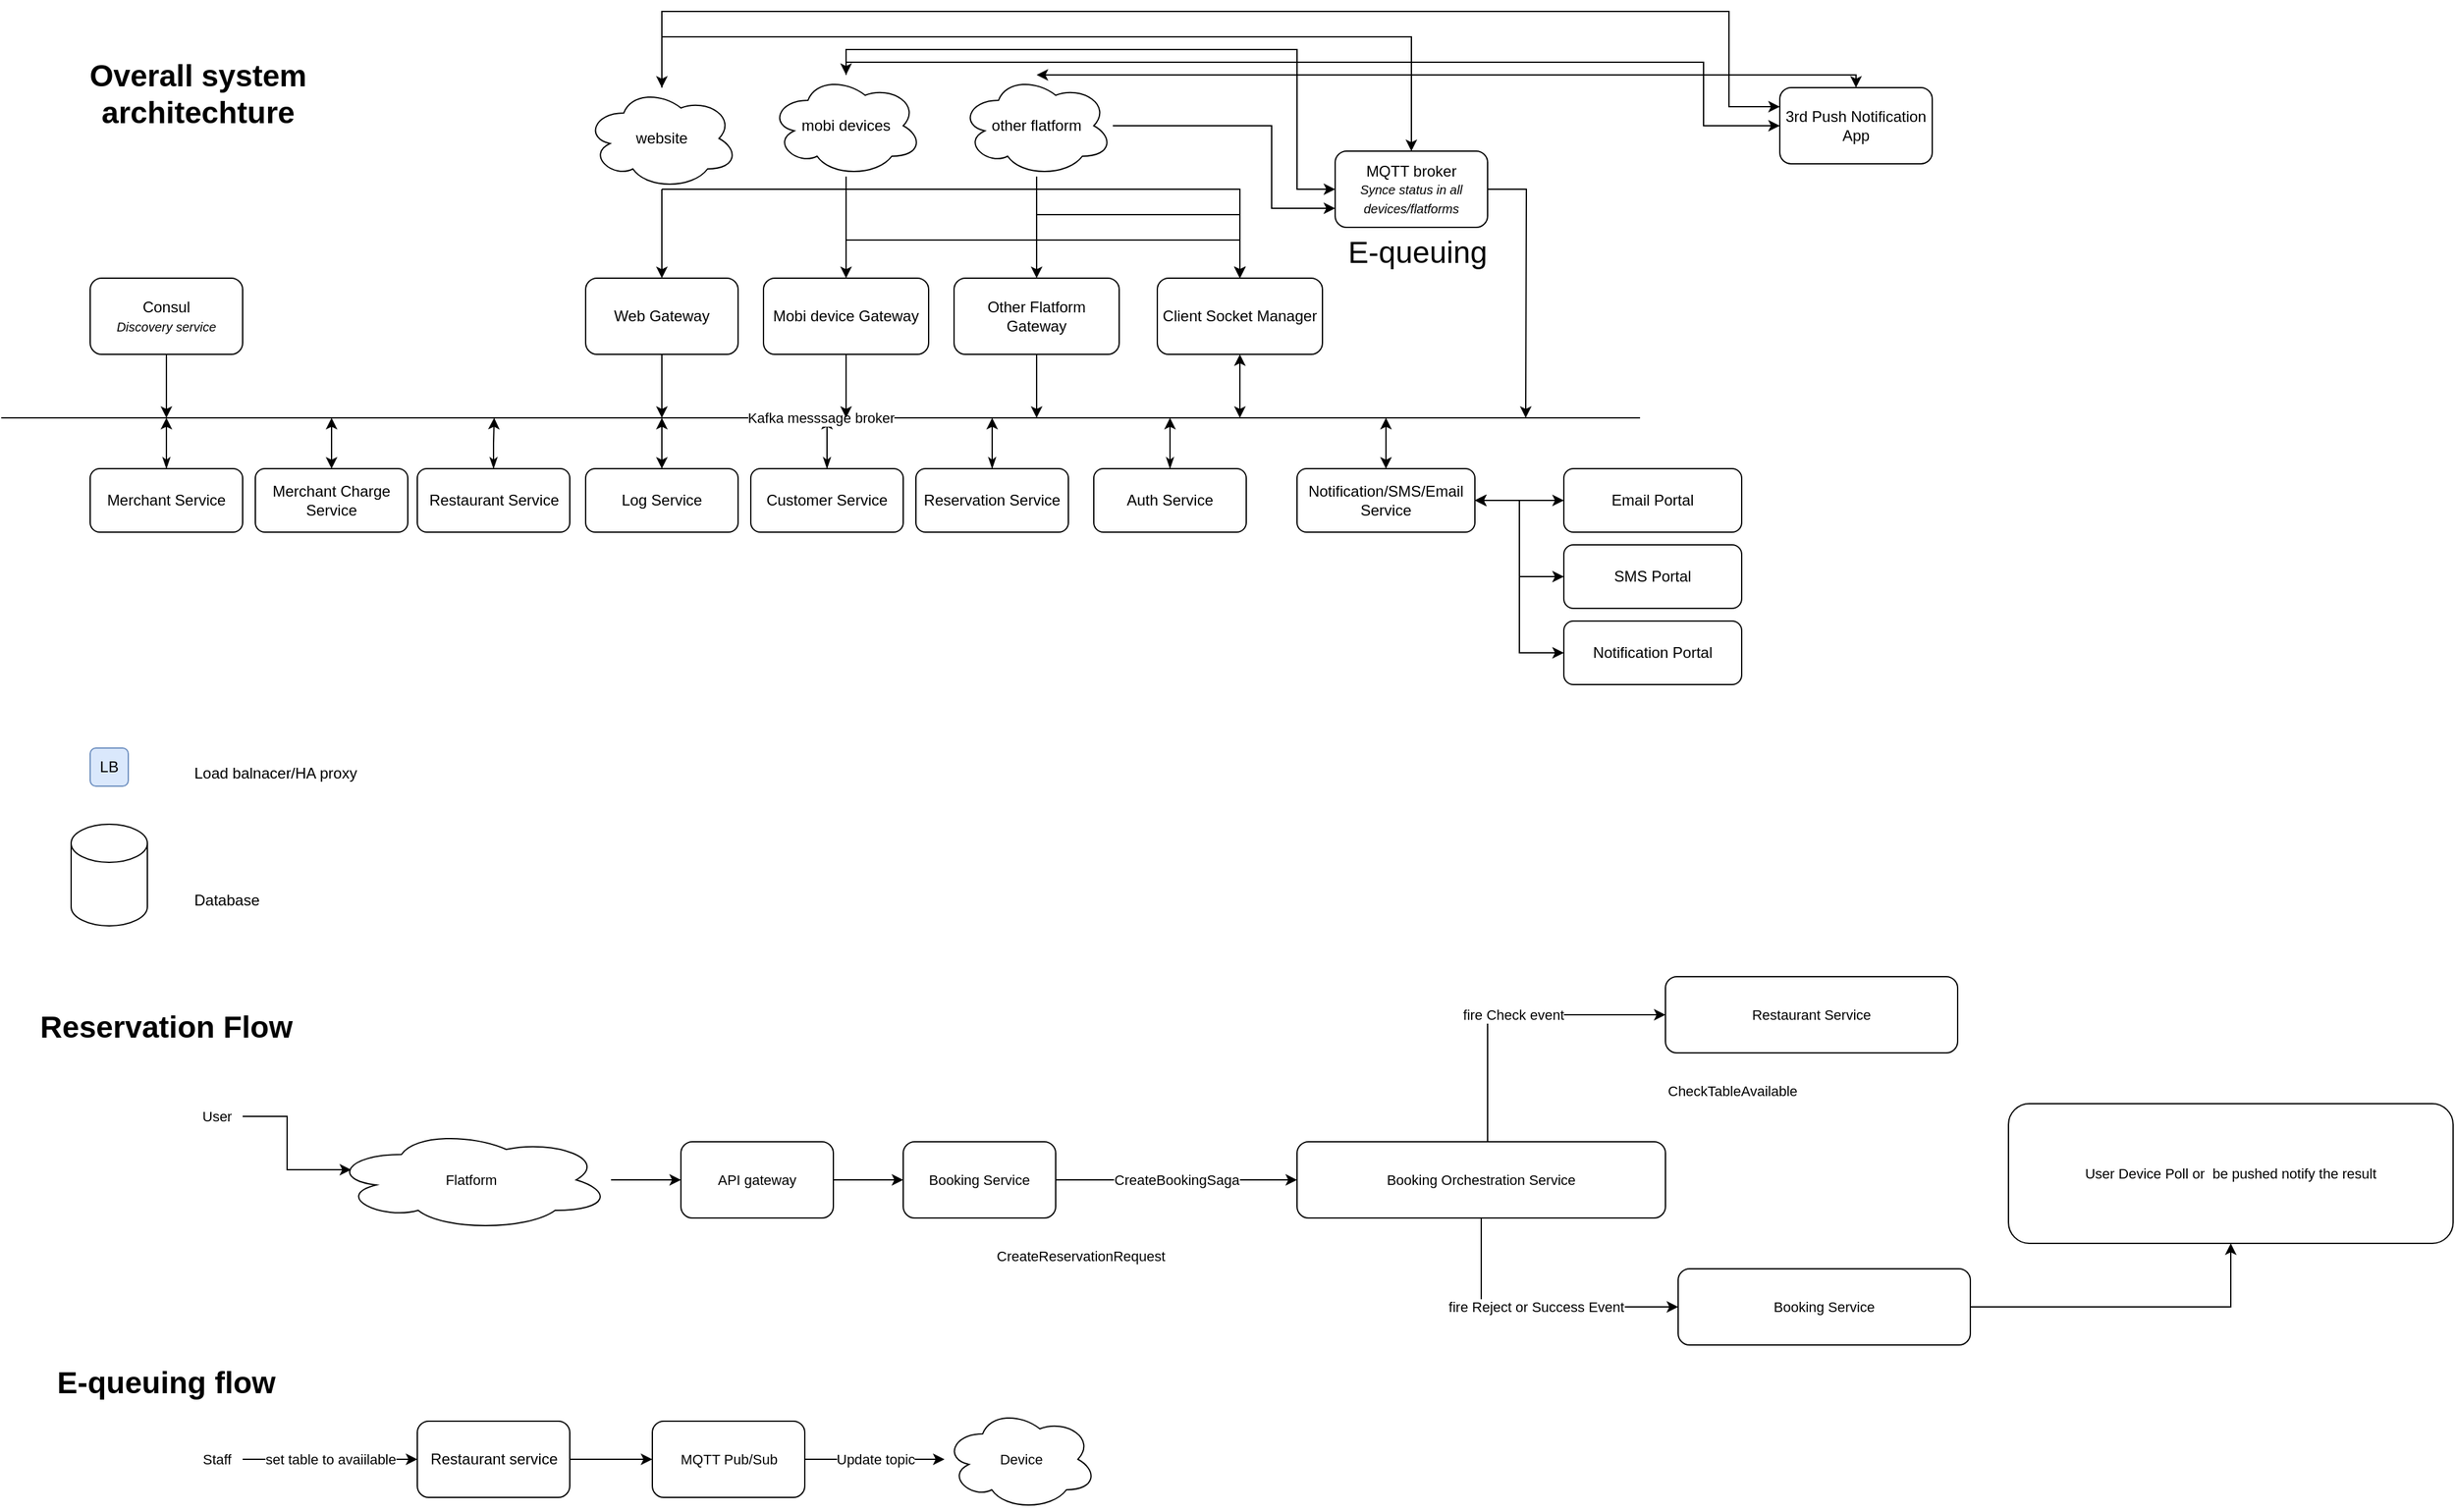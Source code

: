 <mxfile version="14.4.3" type="device" pages="5"><diagram id="mv3Aj7Mnj7foAm6jW4NO" name="System overview"><mxGraphModel dx="1736" dy="2120" grid="1" gridSize="10" guides="1" tooltips="1" connect="1" arrows="1" fold="1" page="1" pageScale="1" pageWidth="850" pageHeight="1100" math="0" shadow="0"><root><mxCell id="0"/><mxCell id="1" parent="0"/><mxCell id="jvzszsjy44Yqd568LTXC-1" style="edgeStyle=orthogonalEdgeStyle;rounded=0;orthogonalLoop=1;jettySize=auto;html=1;startArrow=classicThin;startFill=1;" parent="1" source="jvzszsjy44Yqd568LTXC-2" edge="1"><mxGeometry relative="1" as="geometry"><mxPoint x="140" y="310" as="targetPoint"/></mxGeometry></mxCell><mxCell id="jvzszsjy44Yqd568LTXC-2" value="Merchant Service" style="rounded=1;whiteSpace=wrap;html=1;" parent="1" vertex="1"><mxGeometry x="80" y="350" width="120" height="50" as="geometry"/></mxCell><mxCell id="jvzszsjy44Yqd568LTXC-3" style="edgeStyle=orthogonalEdgeStyle;rounded=0;orthogonalLoop=1;jettySize=auto;html=1;startArrow=classicThin;startFill=1;exitX=0.5;exitY=0;exitDx=0;exitDy=0;" parent="1" source="jvzszsjy44Yqd568LTXC-4" edge="1"><mxGeometry relative="1" as="geometry"><mxPoint x="398" y="310" as="targetPoint"/><Array as="points"><mxPoint x="398" y="330"/><mxPoint x="398" y="330"/></Array></mxGeometry></mxCell><mxCell id="jvzszsjy44Yqd568LTXC-4" value="Restaurant Service" style="rounded=1;whiteSpace=wrap;html=1;" parent="1" vertex="1"><mxGeometry x="337.5" y="350" width="120" height="50" as="geometry"/></mxCell><mxCell id="jvzszsjy44Yqd568LTXC-9" style="edgeStyle=orthogonalEdgeStyle;rounded=0;orthogonalLoop=1;jettySize=auto;html=1;startArrow=classicThin;startFill=1;" parent="1" source="jvzszsjy44Yqd568LTXC-10" edge="1"><mxGeometry relative="1" as="geometry"><mxPoint x="790" y="310" as="targetPoint"/></mxGeometry></mxCell><mxCell id="jvzszsjy44Yqd568LTXC-10" value="Reservation Service" style="rounded=1;whiteSpace=wrap;html=1;" parent="1" vertex="1"><mxGeometry x="730" y="350" width="120" height="50" as="geometry"/></mxCell><mxCell id="jvzszsjy44Yqd568LTXC-11" style="edgeStyle=orthogonalEdgeStyle;rounded=0;orthogonalLoop=1;jettySize=auto;html=1;startArrow=classicThin;startFill=1;" parent="1" source="jvzszsjy44Yqd568LTXC-12" edge="1"><mxGeometry relative="1" as="geometry"><mxPoint x="660" y="310" as="targetPoint"/></mxGeometry></mxCell><mxCell id="jvzszsjy44Yqd568LTXC-12" value="Customer Service" style="rounded=1;whiteSpace=wrap;html=1;" parent="1" vertex="1"><mxGeometry x="600" y="350" width="120" height="50" as="geometry"/></mxCell><mxCell id="jvzszsjy44Yqd568LTXC-13" value="Kafka messsage broker" style="endArrow=none;html=1;" parent="1" edge="1"><mxGeometry width="50" height="50" relative="1" as="geometry"><mxPoint x="10" y="310" as="sourcePoint"/><mxPoint x="1300" y="310" as="targetPoint"/></mxGeometry></mxCell><mxCell id="jvzszsjy44Yqd568LTXC-14" style="edgeStyle=orthogonalEdgeStyle;rounded=0;orthogonalLoop=1;jettySize=auto;html=1;" parent="1" source="jvzszsjy44Yqd568LTXC-15" edge="1"><mxGeometry relative="1" as="geometry"><mxPoint x="530" y="310" as="targetPoint"/></mxGeometry></mxCell><mxCell id="jvzszsjy44Yqd568LTXC-15" value="Web Gateway" style="rounded=1;whiteSpace=wrap;html=1;" parent="1" vertex="1"><mxGeometry x="470" y="200" width="120" height="60" as="geometry"/></mxCell><mxCell id="jvzszsjy44Yqd568LTXC-17" style="edgeStyle=orthogonalEdgeStyle;rounded=0;orthogonalLoop=1;jettySize=auto;html=1;startArrow=classicThin;startFill=1;" parent="1" source="jvzszsjy44Yqd568LTXC-18" edge="1"><mxGeometry relative="1" as="geometry"><mxPoint x="930" y="310" as="targetPoint"/></mxGeometry></mxCell><mxCell id="jvzszsjy44Yqd568LTXC-18" value="Auth Service" style="rounded=1;whiteSpace=wrap;html=1;" parent="1" vertex="1"><mxGeometry x="870" y="350" width="120" height="50" as="geometry"/></mxCell><mxCell id="jvzszsjy44Yqd568LTXC-29" value="&lt;font style=&quot;font-size: 24px;&quot;&gt;Overall system architechture&lt;/font&gt;" style="text;html=1;strokeColor=none;fillColor=none;align=center;verticalAlign=middle;whiteSpace=wrap;rounded=0;fontStyle=1;fontSize=24;" parent="1" vertex="1"><mxGeometry x="20" y="20" width="290" height="70" as="geometry"/></mxCell><mxCell id="jvzszsjy44Yqd568LTXC-31" style="edgeStyle=orthogonalEdgeStyle;rounded=0;orthogonalLoop=1;jettySize=auto;html=1;" parent="1" source="jvzszsjy44Yqd568LTXC-30" edge="1"><mxGeometry relative="1" as="geometry"><mxPoint x="140" y="310" as="targetPoint"/></mxGeometry></mxCell><mxCell id="jvzszsjy44Yqd568LTXC-30" value="Consul&lt;br&gt;&lt;i&gt;&lt;font style=&quot;font-size: 10px&quot;&gt;Discovery service&lt;/font&gt;&lt;/i&gt;" style="rounded=1;whiteSpace=wrap;html=1;" parent="1" vertex="1"><mxGeometry x="80" y="200" width="120" height="60" as="geometry"/></mxCell><mxCell id="jvzszsjy44Yqd568LTXC-44" style="edgeStyle=orthogonalEdgeStyle;rounded=0;orthogonalLoop=1;jettySize=auto;html=1;" parent="1" source="jvzszsjy44Yqd568LTXC-34" edge="1"><mxGeometry relative="1" as="geometry"><mxPoint x="675" y="310" as="targetPoint"/></mxGeometry></mxCell><mxCell id="jvzszsjy44Yqd568LTXC-34" value="Mobi device Gateway" style="rounded=1;whiteSpace=wrap;html=1;" parent="1" vertex="1"><mxGeometry x="610" y="200" width="130" height="60" as="geometry"/></mxCell><mxCell id="jvzszsjy44Yqd568LTXC-45" style="edgeStyle=orthogonalEdgeStyle;rounded=0;orthogonalLoop=1;jettySize=auto;html=1;" parent="1" source="jvzszsjy44Yqd568LTXC-35" edge="1"><mxGeometry relative="1" as="geometry"><mxPoint x="825" y="310" as="targetPoint"/></mxGeometry></mxCell><mxCell id="jvzszsjy44Yqd568LTXC-35" value="Other Flatform Gateway" style="rounded=1;whiteSpace=wrap;html=1;" parent="1" vertex="1"><mxGeometry x="760" y="200" width="130" height="60" as="geometry"/></mxCell><mxCell id="jvzszsjy44Yqd568LTXC-39" style="edgeStyle=orthogonalEdgeStyle;rounded=0;orthogonalLoop=1;jettySize=auto;html=1;" parent="1" source="jvzszsjy44Yqd568LTXC-37" target="jvzszsjy44Yqd568LTXC-15" edge="1"><mxGeometry relative="1" as="geometry"/></mxCell><mxCell id="jvzszsjy44Yqd568LTXC-47" style="edgeStyle=orthogonalEdgeStyle;rounded=0;orthogonalLoop=1;jettySize=auto;html=1;entryX=0.5;entryY=0;entryDx=0;entryDy=0;" parent="1" source="jvzszsjy44Yqd568LTXC-37" target="jvzszsjy44Yqd568LTXC-46" edge="1"><mxGeometry relative="1" as="geometry"><Array as="points"><mxPoint x="530" y="10"/><mxPoint x="1120" y="10"/></Array></mxGeometry></mxCell><mxCell id="2TEZthADBw39fS9PNUKL-4" style="edgeStyle=orthogonalEdgeStyle;rounded=0;orthogonalLoop=1;jettySize=auto;html=1;" edge="1" parent="1" source="jvzszsjy44Yqd568LTXC-37" target="2TEZthADBw39fS9PNUKL-1"><mxGeometry relative="1" as="geometry"><Array as="points"><mxPoint x="985" y="130"/></Array></mxGeometry></mxCell><mxCell id="2TEZthADBw39fS9PNUKL-20" style="edgeStyle=orthogonalEdgeStyle;rounded=0;orthogonalLoop=1;jettySize=auto;html=1;entryX=0;entryY=0.25;entryDx=0;entryDy=0;startArrow=classic;startFill=1;" edge="1" parent="1" source="jvzszsjy44Yqd568LTXC-37" target="2TEZthADBw39fS9PNUKL-17"><mxGeometry relative="1" as="geometry"><Array as="points"><mxPoint x="530" y="-10"/><mxPoint x="1370" y="-10"/><mxPoint x="1370" y="65"/></Array></mxGeometry></mxCell><mxCell id="jvzszsjy44Yqd568LTXC-37" value="website" style="ellipse;shape=cloud;whiteSpace=wrap;html=1;" parent="1" vertex="1"><mxGeometry x="470" y="50" width="120" height="80" as="geometry"/></mxCell><mxCell id="jvzszsjy44Yqd568LTXC-42" style="edgeStyle=orthogonalEdgeStyle;rounded=0;orthogonalLoop=1;jettySize=auto;html=1;entryX=0.5;entryY=0;entryDx=0;entryDy=0;" parent="1" source="jvzszsjy44Yqd568LTXC-40" target="jvzszsjy44Yqd568LTXC-34" edge="1"><mxGeometry relative="1" as="geometry"/></mxCell><mxCell id="jvzszsjy44Yqd568LTXC-48" style="edgeStyle=orthogonalEdgeStyle;rounded=0;orthogonalLoop=1;jettySize=auto;html=1;entryX=0;entryY=0.5;entryDx=0;entryDy=0;" parent="1" source="jvzszsjy44Yqd568LTXC-40" target="jvzszsjy44Yqd568LTXC-46" edge="1"><mxGeometry relative="1" as="geometry"><Array as="points"><mxPoint x="675" y="20"/><mxPoint x="1030" y="20"/><mxPoint x="1030" y="130"/></Array></mxGeometry></mxCell><mxCell id="2TEZthADBw39fS9PNUKL-2" style="edgeStyle=orthogonalEdgeStyle;rounded=0;orthogonalLoop=1;jettySize=auto;html=1;entryX=0.5;entryY=0;entryDx=0;entryDy=0;" edge="1" parent="1" source="jvzszsjy44Yqd568LTXC-40" target="2TEZthADBw39fS9PNUKL-1"><mxGeometry relative="1" as="geometry"><Array as="points"><mxPoint x="675" y="170"/><mxPoint x="985" y="170"/></Array></mxGeometry></mxCell><mxCell id="2TEZthADBw39fS9PNUKL-19" style="edgeStyle=orthogonalEdgeStyle;rounded=0;orthogonalLoop=1;jettySize=auto;html=1;entryX=0;entryY=0.5;entryDx=0;entryDy=0;startArrow=classic;startFill=1;" edge="1" parent="1" source="jvzszsjy44Yqd568LTXC-40" target="2TEZthADBw39fS9PNUKL-17"><mxGeometry relative="1" as="geometry"><Array as="points"><mxPoint x="675" y="30"/><mxPoint x="1350" y="30"/></Array></mxGeometry></mxCell><mxCell id="jvzszsjy44Yqd568LTXC-40" value="mobi devices" style="ellipse;shape=cloud;whiteSpace=wrap;html=1;" parent="1" vertex="1"><mxGeometry x="615" y="40" width="120" height="80" as="geometry"/></mxCell><mxCell id="jvzszsjy44Yqd568LTXC-43" style="edgeStyle=orthogonalEdgeStyle;rounded=0;orthogonalLoop=1;jettySize=auto;html=1;entryX=0.5;entryY=0;entryDx=0;entryDy=0;" parent="1" source="jvzszsjy44Yqd568LTXC-41" target="jvzszsjy44Yqd568LTXC-35" edge="1"><mxGeometry relative="1" as="geometry"/></mxCell><mxCell id="jvzszsjy44Yqd568LTXC-49" style="edgeStyle=orthogonalEdgeStyle;rounded=0;orthogonalLoop=1;jettySize=auto;html=1;entryX=0;entryY=0.75;entryDx=0;entryDy=0;" parent="1" source="jvzszsjy44Yqd568LTXC-41" target="jvzszsjy44Yqd568LTXC-46" edge="1"><mxGeometry relative="1" as="geometry"><Array as="points"><mxPoint x="1010" y="80"/><mxPoint x="1010" y="145"/></Array></mxGeometry></mxCell><mxCell id="2TEZthADBw39fS9PNUKL-3" style="edgeStyle=orthogonalEdgeStyle;rounded=0;orthogonalLoop=1;jettySize=auto;html=1;entryX=0.5;entryY=0;entryDx=0;entryDy=0;" edge="1" parent="1" source="jvzszsjy44Yqd568LTXC-41" target="2TEZthADBw39fS9PNUKL-1"><mxGeometry relative="1" as="geometry"><Array as="points"><mxPoint x="825" y="150"/><mxPoint x="985" y="150"/></Array></mxGeometry></mxCell><mxCell id="2TEZthADBw39fS9PNUKL-18" style="edgeStyle=orthogonalEdgeStyle;rounded=0;orthogonalLoop=1;jettySize=auto;html=1;startArrow=classic;startFill=1;" edge="1" parent="1" source="jvzszsjy44Yqd568LTXC-41" target="2TEZthADBw39fS9PNUKL-17"><mxGeometry relative="1" as="geometry"><Array as="points"><mxPoint x="1470" y="40"/></Array></mxGeometry></mxCell><mxCell id="jvzszsjy44Yqd568LTXC-41" value="other flatform" style="ellipse;shape=cloud;whiteSpace=wrap;html=1;" parent="1" vertex="1"><mxGeometry x="765" y="40" width="120" height="80" as="geometry"/></mxCell><mxCell id="cWSNJ8YmiPvaKanRmCzh-2" style="edgeStyle=orthogonalEdgeStyle;rounded=0;orthogonalLoop=1;jettySize=auto;html=1;fontSize=24;" parent="1" source="jvzszsjy44Yqd568LTXC-46" edge="1"><mxGeometry relative="1" as="geometry"><mxPoint x="1210" y="310" as="targetPoint"/></mxGeometry></mxCell><mxCell id="jvzszsjy44Yqd568LTXC-46" value="MQTT broker&lt;br style=&quot;font-size: 11px&quot;&gt;&lt;font size=&quot;1&quot;&gt;&lt;i&gt;Synce status in all devices/flatforms&lt;/i&gt;&lt;/font&gt;" style="rounded=1;whiteSpace=wrap;html=1;" parent="1" vertex="1"><mxGeometry x="1060" y="100" width="120" height="60" as="geometry"/></mxCell><mxCell id="jvzszsjy44Yqd568LTXC-72" value="LB" style="rounded=1;whiteSpace=wrap;html=1;fillColor=#dae8fc;strokeColor=#6c8ebf;" parent="1" vertex="1"><mxGeometry x="80" y="570" width="30" height="30" as="geometry"/></mxCell><mxCell id="jvzszsjy44Yqd568LTXC-73" value="Load balnacer/HA proxy" style="text;html=1;strokeColor=none;fillColor=none;align=left;verticalAlign=middle;whiteSpace=wrap;rounded=0;" parent="1" vertex="1"><mxGeometry x="160" y="580" width="200" height="20" as="geometry"/></mxCell><mxCell id="jvzszsjy44Yqd568LTXC-74" value="" style="shape=cylinder3;whiteSpace=wrap;html=1;boundedLbl=1;backgroundOutline=1;size=15;" parent="1" vertex="1"><mxGeometry x="65" y="630" width="60" height="80" as="geometry"/></mxCell><mxCell id="jvzszsjy44Yqd568LTXC-75" value="Database" style="text;html=1;strokeColor=none;fillColor=none;align=left;verticalAlign=middle;whiteSpace=wrap;rounded=0;" parent="1" vertex="1"><mxGeometry x="160" y="680" width="200" height="20" as="geometry"/></mxCell><mxCell id="jvzszsjy44Yqd568LTXC-76" value="Reservation Flow" style="text;html=1;strokeColor=none;fillColor=none;align=center;verticalAlign=middle;whiteSpace=wrap;rounded=0;fontSize=24;fontStyle=1" parent="1" vertex="1"><mxGeometry x="30" y="780" width="220" height="20" as="geometry"/></mxCell><mxCell id="jvzszsjy44Yqd568LTXC-82" style="edgeStyle=orthogonalEdgeStyle;rounded=0;orthogonalLoop=1;jettySize=auto;html=1;entryX=0;entryY=0.5;entryDx=0;entryDy=0;fontSize=11;" parent="1" source="jvzszsjy44Yqd568LTXC-77" target="jvzszsjy44Yqd568LTXC-81" edge="1"><mxGeometry relative="1" as="geometry"/></mxCell><mxCell id="jvzszsjy44Yqd568LTXC-77" value="Flatform" style="ellipse;shape=cloud;whiteSpace=wrap;html=1;fontSize=11;align=center;" parent="1" vertex="1"><mxGeometry x="270" y="870" width="220" height="80" as="geometry"/></mxCell><mxCell id="jvzszsjy44Yqd568LTXC-79" style="edgeStyle=orthogonalEdgeStyle;rounded=0;orthogonalLoop=1;jettySize=auto;html=1;entryX=0.07;entryY=0.4;entryDx=0;entryDy=0;entryPerimeter=0;fontSize=11;" parent="1" source="jvzszsjy44Yqd568LTXC-78" target="jvzszsjy44Yqd568LTXC-77" edge="1"><mxGeometry relative="1" as="geometry"/></mxCell><mxCell id="jvzszsjy44Yqd568LTXC-78" value="User" style="text;html=1;strokeColor=none;fillColor=none;align=center;verticalAlign=middle;whiteSpace=wrap;rounded=0;fontSize=11;" parent="1" vertex="1"><mxGeometry x="160" y="850" width="40" height="20" as="geometry"/></mxCell><mxCell id="jvzszsjy44Yqd568LTXC-92" style="edgeStyle=orthogonalEdgeStyle;rounded=0;orthogonalLoop=1;jettySize=auto;html=1;fontSize=11;" parent="1" source="jvzszsjy44Yqd568LTXC-81" target="jvzszsjy44Yqd568LTXC-83" edge="1"><mxGeometry relative="1" as="geometry"/></mxCell><mxCell id="jvzszsjy44Yqd568LTXC-81" value="API gateway" style="rounded=1;whiteSpace=wrap;html=1;fontSize=11;align=center;" parent="1" vertex="1"><mxGeometry x="545" y="880" width="120" height="60" as="geometry"/></mxCell><mxCell id="jvzszsjy44Yqd568LTXC-86" value="CreateBookingSaga" style="edgeStyle=orthogonalEdgeStyle;rounded=0;orthogonalLoop=1;jettySize=auto;html=1;entryX=0;entryY=0.5;entryDx=0;entryDy=0;fontSize=11;" parent="1" source="jvzszsjy44Yqd568LTXC-83" target="jvzszsjy44Yqd568LTXC-85" edge="1"><mxGeometry relative="1" as="geometry"/></mxCell><mxCell id="jvzszsjy44Yqd568LTXC-83" value="Booking Service" style="rounded=1;whiteSpace=wrap;html=1;fontSize=11;align=center;" parent="1" vertex="1"><mxGeometry x="720" y="880" width="120" height="60" as="geometry"/></mxCell><mxCell id="jvzszsjy44Yqd568LTXC-84" value="CreateReservationRequest" style="text;html=1;strokeColor=none;fillColor=none;align=center;verticalAlign=middle;whiteSpace=wrap;rounded=0;fontSize=11;" parent="1" vertex="1"><mxGeometry x="840" y="960" width="40" height="20" as="geometry"/></mxCell><mxCell id="jvzszsjy44Yqd568LTXC-90" value="fire Check event" style="edgeStyle=orthogonalEdgeStyle;rounded=0;orthogonalLoop=1;jettySize=auto;html=1;entryX=0;entryY=0.5;entryDx=0;entryDy=0;fontSize=11;" parent="1" source="jvzszsjy44Yqd568LTXC-85" target="jvzszsjy44Yqd568LTXC-87" edge="1"><mxGeometry relative="1" as="geometry"><Array as="points"><mxPoint x="1180" y="780"/></Array></mxGeometry></mxCell><mxCell id="jvzszsjy44Yqd568LTXC-91" value="fire Reject or Success Event" style="edgeStyle=orthogonalEdgeStyle;rounded=0;orthogonalLoop=1;jettySize=auto;html=1;entryX=0;entryY=0.5;entryDx=0;entryDy=0;fontSize=11;exitX=0.5;exitY=1;exitDx=0;exitDy=0;" parent="1" source="jvzszsjy44Yqd568LTXC-85" target="jvzszsjy44Yqd568LTXC-88" edge="1"><mxGeometry relative="1" as="geometry"/></mxCell><mxCell id="jvzszsjy44Yqd568LTXC-85" value="Booking Orchestration Service" style="rounded=1;whiteSpace=wrap;html=1;fontSize=11;align=center;" parent="1" vertex="1"><mxGeometry x="1030" y="880" width="290" height="60" as="geometry"/></mxCell><mxCell id="jvzszsjy44Yqd568LTXC-87" value="Restaurant Service" style="rounded=1;whiteSpace=wrap;html=1;fontSize=11;align=center;" parent="1" vertex="1"><mxGeometry x="1320" y="750" width="230" height="60" as="geometry"/></mxCell><mxCell id="jvzszsjy44Yqd568LTXC-94" style="edgeStyle=orthogonalEdgeStyle;rounded=0;orthogonalLoop=1;jettySize=auto;html=1;fontSize=11;" parent="1" source="jvzszsjy44Yqd568LTXC-88" target="jvzszsjy44Yqd568LTXC-93" edge="1"><mxGeometry relative="1" as="geometry"/></mxCell><mxCell id="jvzszsjy44Yqd568LTXC-88" value="Booking Service" style="rounded=1;whiteSpace=wrap;html=1;fontSize=11;align=center;" parent="1" vertex="1"><mxGeometry x="1330" y="980" width="230" height="60" as="geometry"/></mxCell><mxCell id="jvzszsjy44Yqd568LTXC-89" value="CheckTableAvailable" style="text;html=1;strokeColor=none;fillColor=none;align=left;verticalAlign=middle;whiteSpace=wrap;rounded=0;fontSize=11;" parent="1" vertex="1"><mxGeometry x="1320" y="830" width="270" height="20" as="geometry"/></mxCell><mxCell id="jvzszsjy44Yqd568LTXC-93" value="User Device Poll or&amp;nbsp; be pushed notify the result" style="rounded=1;whiteSpace=wrap;html=1;fontSize=11;align=center;" parent="1" vertex="1"><mxGeometry x="1590" y="850" width="350" height="110" as="geometry"/></mxCell><mxCell id="cWSNJ8YmiPvaKanRmCzh-1" value="E-queuing" style="text;html=1;strokeColor=none;fillColor=none;align=center;verticalAlign=middle;whiteSpace=wrap;rounded=0;fontSize=24;" parent="1" vertex="1"><mxGeometry x="1050" y="170" width="150" height="20" as="geometry"/></mxCell><mxCell id="nYhTaoa5ROGUf0UNU8Hp-2" value="E-queuing flow" style="text;html=1;strokeColor=none;fillColor=none;align=center;verticalAlign=middle;whiteSpace=wrap;rounded=0;fontSize=24;fontStyle=1" parent="1" vertex="1"><mxGeometry x="30" y="1060" width="220" height="20" as="geometry"/></mxCell><mxCell id="nYhTaoa5ROGUf0UNU8Hp-8" style="edgeStyle=orthogonalEdgeStyle;rounded=0;orthogonalLoop=1;jettySize=auto;html=1;entryX=0;entryY=0.5;entryDx=0;entryDy=0;fontSize=11;" parent="1" source="nYhTaoa5ROGUf0UNU8Hp-3" target="nYhTaoa5ROGUf0UNU8Hp-7" edge="1"><mxGeometry relative="1" as="geometry"/></mxCell><mxCell id="nYhTaoa5ROGUf0UNU8Hp-3" value="Restaurant service" style="rounded=1;whiteSpace=wrap;html=1;" parent="1" vertex="1"><mxGeometry x="337.5" y="1100" width="120" height="60" as="geometry"/></mxCell><mxCell id="nYhTaoa5ROGUf0UNU8Hp-6" value="set table to avaiilable" style="edgeStyle=orthogonalEdgeStyle;rounded=0;orthogonalLoop=1;jettySize=auto;html=1;" parent="1" source="nYhTaoa5ROGUf0UNU8Hp-4" target="nYhTaoa5ROGUf0UNU8Hp-3" edge="1"><mxGeometry relative="1" as="geometry"/></mxCell><mxCell id="nYhTaoa5ROGUf0UNU8Hp-4" value="Staff" style="text;html=1;strokeColor=none;fillColor=none;align=center;verticalAlign=middle;whiteSpace=wrap;rounded=0;fontSize=11;" parent="1" vertex="1"><mxGeometry x="160" y="1120" width="40" height="20" as="geometry"/></mxCell><mxCell id="nYhTaoa5ROGUf0UNU8Hp-11" value="Update topic" style="edgeStyle=orthogonalEdgeStyle;rounded=0;orthogonalLoop=1;jettySize=auto;html=1;fontSize=11;" parent="1" source="nYhTaoa5ROGUf0UNU8Hp-7" target="nYhTaoa5ROGUf0UNU8Hp-10" edge="1"><mxGeometry relative="1" as="geometry"/></mxCell><mxCell id="nYhTaoa5ROGUf0UNU8Hp-7" value="MQTT Pub/Sub" style="rounded=1;whiteSpace=wrap;html=1;fontSize=11;" parent="1" vertex="1"><mxGeometry x="522.5" y="1100" width="120" height="60" as="geometry"/></mxCell><mxCell id="nYhTaoa5ROGUf0UNU8Hp-10" value="Device" style="ellipse;shape=cloud;whiteSpace=wrap;html=1;fontSize=11;" parent="1" vertex="1"><mxGeometry x="752.5" y="1090" width="120" height="80" as="geometry"/></mxCell><mxCell id="2TEZthADBw39fS9PNUKL-6" style="edgeStyle=orthogonalEdgeStyle;rounded=0;orthogonalLoop=1;jettySize=auto;html=1;startArrow=classic;startFill=1;" edge="1" parent="1" source="2ooSsdfXWaGJOy-cRfob-1"><mxGeometry relative="1" as="geometry"><mxPoint x="270" y="310" as="targetPoint"/></mxGeometry></mxCell><mxCell id="2ooSsdfXWaGJOy-cRfob-1" value="Merchant Charge Service" style="rounded=1;whiteSpace=wrap;html=1;" parent="1" vertex="1"><mxGeometry x="210" y="350" width="120" height="50" as="geometry"/></mxCell><mxCell id="2TEZthADBw39fS9PNUKL-5" style="edgeStyle=orthogonalEdgeStyle;rounded=0;orthogonalLoop=1;jettySize=auto;html=1;startArrow=classic;startFill=1;" edge="1" parent="1" source="2TEZthADBw39fS9PNUKL-1"><mxGeometry relative="1" as="geometry"><mxPoint x="985" y="310" as="targetPoint"/></mxGeometry></mxCell><mxCell id="2TEZthADBw39fS9PNUKL-1" value="Client Socket Manager" style="rounded=1;whiteSpace=wrap;html=1;" vertex="1" parent="1"><mxGeometry x="920" y="200" width="130" height="60" as="geometry"/></mxCell><mxCell id="2TEZthADBw39fS9PNUKL-8" style="edgeStyle=orthogonalEdgeStyle;rounded=0;orthogonalLoop=1;jettySize=auto;html=1;startArrow=classic;startFill=1;" edge="1" parent="1" source="2TEZthADBw39fS9PNUKL-7"><mxGeometry relative="1" as="geometry"><mxPoint x="1100" y="310" as="targetPoint"/></mxGeometry></mxCell><mxCell id="2TEZthADBw39fS9PNUKL-12" style="edgeStyle=orthogonalEdgeStyle;rounded=0;orthogonalLoop=1;jettySize=auto;html=1;entryX=0;entryY=0.5;entryDx=0;entryDy=0;startArrow=classic;startFill=1;" edge="1" parent="1" source="2TEZthADBw39fS9PNUKL-7" target="2TEZthADBw39fS9PNUKL-9"><mxGeometry relative="1" as="geometry"/></mxCell><mxCell id="2TEZthADBw39fS9PNUKL-13" style="edgeStyle=orthogonalEdgeStyle;rounded=0;orthogonalLoop=1;jettySize=auto;html=1;entryX=0;entryY=0.5;entryDx=0;entryDy=0;startArrow=classic;startFill=1;" edge="1" parent="1" source="2TEZthADBw39fS9PNUKL-7" target="2TEZthADBw39fS9PNUKL-10"><mxGeometry relative="1" as="geometry"/></mxCell><mxCell id="2TEZthADBw39fS9PNUKL-14" style="edgeStyle=orthogonalEdgeStyle;rounded=0;orthogonalLoop=1;jettySize=auto;html=1;entryX=0;entryY=0.5;entryDx=0;entryDy=0;startArrow=classic;startFill=1;" edge="1" parent="1" source="2TEZthADBw39fS9PNUKL-7" target="2TEZthADBw39fS9PNUKL-11"><mxGeometry relative="1" as="geometry"/></mxCell><mxCell id="2TEZthADBw39fS9PNUKL-7" value="Notification/SMS/Email Service" style="rounded=1;whiteSpace=wrap;html=1;" vertex="1" parent="1"><mxGeometry x="1030" y="350" width="140" height="50" as="geometry"/></mxCell><mxCell id="2TEZthADBw39fS9PNUKL-9" value="Email Portal" style="rounded=1;whiteSpace=wrap;html=1;" vertex="1" parent="1"><mxGeometry x="1240" y="350" width="140" height="50" as="geometry"/></mxCell><mxCell id="2TEZthADBw39fS9PNUKL-10" value="SMS Portal" style="rounded=1;whiteSpace=wrap;html=1;" vertex="1" parent="1"><mxGeometry x="1240" y="410" width="140" height="50" as="geometry"/></mxCell><mxCell id="2TEZthADBw39fS9PNUKL-11" value="Notification Portal" style="rounded=1;whiteSpace=wrap;html=1;" vertex="1" parent="1"><mxGeometry x="1240" y="470" width="140" height="50" as="geometry"/></mxCell><mxCell id="2TEZthADBw39fS9PNUKL-16" style="edgeStyle=orthogonalEdgeStyle;rounded=0;orthogonalLoop=1;jettySize=auto;html=1;startArrow=classic;startFill=1;" edge="1" parent="1" source="2TEZthADBw39fS9PNUKL-15"><mxGeometry relative="1" as="geometry"><mxPoint x="530" y="310" as="targetPoint"/></mxGeometry></mxCell><mxCell id="2TEZthADBw39fS9PNUKL-15" value="Log Service" style="rounded=1;whiteSpace=wrap;html=1;" vertex="1" parent="1"><mxGeometry x="470" y="350" width="120" height="50" as="geometry"/></mxCell><mxCell id="2TEZthADBw39fS9PNUKL-17" value="3rd Push Notification App" style="rounded=1;whiteSpace=wrap;html=1;" vertex="1" parent="1"><mxGeometry x="1410" y="50" width="120" height="60" as="geometry"/></mxCell></root></mxGraphModel></diagram><diagram id="XlkfklzD6MtL9rlzwM4_" name="E-queuing "><mxGraphModel dx="852" dy="494" grid="1" gridSize="10" guides="1" tooltips="1" connect="1" arrows="1" fold="1" page="1" pageScale="1" pageWidth="850" pageHeight="1100" math="0" shadow="0"><root><mxCell id="HUGxT5c1YUAaMq4FB0nA-0"/><mxCell id="HUGxT5c1YUAaMq4FB0nA-1" parent="HUGxT5c1YUAaMq4FB0nA-0"/><mxCell id="zabC4D-fBtyIvTe6noEU-1" value="&lt;h1&gt;&lt;span&gt;E-queuing&lt;/span&gt;&lt;/h1&gt;&lt;h1&gt;&lt;span style=&quot;font-size: 11px ; font-weight: normal&quot;&gt;Algorithm: First In Last out&lt;/span&gt;&lt;br&gt;&lt;/h1&gt;" style="text;html=1;strokeColor=none;fillColor=none;spacing=5;spacingTop=-20;whiteSpace=wrap;overflow=hidden;rounded=0;fontSize=11;" parent="HUGxT5c1YUAaMq4FB0nA-1" vertex="1"><mxGeometry x="40" y="10" width="190" height="80" as="geometry"/></mxCell><mxCell id="zabC4D-fBtyIvTe6noEU-19" value="Pub/sub model for e-queuing" style="text;html=1;strokeColor=none;fillColor=none;align=center;verticalAlign=middle;whiteSpace=wrap;rounded=0;fontSize=11;" parent="HUGxT5c1YUAaMq4FB0nA-1" vertex="1"><mxGeometry x="40" y="110" width="160" height="20" as="geometry"/></mxCell><mxCell id="zabC4D-fBtyIvTe6noEU-23" value="book a table" style="edgeStyle=orthogonalEdgeStyle;rounded=0;orthogonalLoop=1;jettySize=auto;html=1;entryX=0;entryY=0.5;entryDx=0;entryDy=0;fontSize=11;" parent="HUGxT5c1YUAaMq4FB0nA-1" source="zabC4D-fBtyIvTe6noEU-21" target="zabC4D-fBtyIvTe6noEU-22" edge="1"><mxGeometry relative="1" as="geometry"/></mxCell><mxCell id="zabC4D-fBtyIvTe6noEU-21" value="Guest device" style="ellipse;shape=cloud;whiteSpace=wrap;html=1;fontSize=11;" parent="HUGxT5c1YUAaMq4FB0nA-1" vertex="1"><mxGeometry x="40" y="170" width="120" height="80" as="geometry"/></mxCell><mxCell id="zabC4D-fBtyIvTe6noEU-25" value="Subcribe topic for the table" style="edgeStyle=orthogonalEdgeStyle;rounded=0;orthogonalLoop=1;jettySize=auto;html=1;entryX=0;entryY=0.5;entryDx=0;entryDy=0;fontSize=11;" parent="HUGxT5c1YUAaMq4FB0nA-1" source="zabC4D-fBtyIvTe6noEU-22" target="zabC4D-fBtyIvTe6noEU-24" edge="1"><mxGeometry relative="1" as="geometry"/></mxCell><mxCell id="zabC4D-fBtyIvTe6noEU-22" value="Booking Service" style="rounded=1;whiteSpace=wrap;html=1;fontSize=11;" parent="HUGxT5c1YUAaMq4FB0nA-1" vertex="1"><mxGeometry x="270" y="180" width="120" height="60" as="geometry"/></mxCell><mxCell id="zabC4D-fBtyIvTe6noEU-30" value="message to device" style="edgeStyle=orthogonalEdgeStyle;rounded=0;orthogonalLoop=1;jettySize=auto;html=1;entryX=0.4;entryY=0.1;entryDx=0;entryDy=0;entryPerimeter=0;fontSize=11;fillColor=#dae8fc;strokeColor=#6c8ebf;" parent="HUGxT5c1YUAaMq4FB0nA-1" source="zabC4D-fBtyIvTe6noEU-24" target="zabC4D-fBtyIvTe6noEU-21" edge="1"><mxGeometry relative="1" as="geometry"><Array as="points"><mxPoint x="650" y="140"/><mxPoint x="88" y="140"/></Array></mxGeometry></mxCell><mxCell id="zabC4D-fBtyIvTe6noEU-24" value="MQTT" style="rounded=1;whiteSpace=wrap;html=1;fontSize=11;" parent="HUGxT5c1YUAaMq4FB0nA-1" vertex="1"><mxGeometry x="590" y="180" width="120" height="60" as="geometry"/></mxCell><mxCell id="zabC4D-fBtyIvTe6noEU-29" value="publish a topic for the table" style="edgeStyle=orthogonalEdgeStyle;rounded=0;orthogonalLoop=1;jettySize=auto;html=1;entryX=0.5;entryY=1;entryDx=0;entryDy=0;fontSize=11;fillColor=#dae8fc;strokeColor=#6c8ebf;" parent="HUGxT5c1YUAaMq4FB0nA-1" source="zabC4D-fBtyIvTe6noEU-26" target="zabC4D-fBtyIvTe6noEU-24" edge="1"><mxGeometry relative="1" as="geometry"/></mxCell><mxCell id="zabC4D-fBtyIvTe6noEU-26" value="Restaurant Service" style="rounded=1;whiteSpace=wrap;html=1;fontSize=11;" parent="HUGxT5c1YUAaMq4FB0nA-1" vertex="1"><mxGeometry x="350" y="300" width="120" height="60" as="geometry"/></mxCell><mxCell id="zabC4D-fBtyIvTe6noEU-28" value="set table status to available" style="edgeStyle=orthogonalEdgeStyle;rounded=0;orthogonalLoop=1;jettySize=auto;html=1;entryX=0;entryY=0.5;entryDx=0;entryDy=0;fontSize=11;fillColor=#dae8fc;strokeColor=#6c8ebf;" parent="HUGxT5c1YUAaMq4FB0nA-1" source="zabC4D-fBtyIvTe6noEU-27" target="zabC4D-fBtyIvTe6noEU-26" edge="1"><mxGeometry relative="1" as="geometry"/></mxCell><mxCell id="zabC4D-fBtyIvTe6noEU-27" value="Staff" style="rounded=1;whiteSpace=wrap;html=1;fontSize=11;" parent="HUGxT5c1YUAaMq4FB0nA-1" vertex="1"><mxGeometry x="40" y="300" width="120" height="60" as="geometry"/></mxCell></root></mxGraphModel></diagram><diagram id="rSYGdFlIvFbxmU12VQcv" name="ER Diagram"><mxGraphModel dx="852" dy="494" grid="1" gridSize="10" guides="1" tooltips="1" connect="1" arrows="1" fold="1" page="1" pageScale="1" pageWidth="850" pageHeight="1100" math="0" shadow="0"><root><mxCell id="69o-r3elZKDr6cNnMwMJ-0"/><mxCell id="69o-r3elZKDr6cNnMwMJ-1" parent="69o-r3elZKDr6cNnMwMJ-0"/><mxCell id="Qh5l0eqMVfBApslmyUG1-0" value="Merchant Service" style="text;html=1;strokeColor=none;fillColor=none;align=left;verticalAlign=middle;whiteSpace=wrap;rounded=0;fontStyle=1" parent="69o-r3elZKDr6cNnMwMJ-1" vertex="1"><mxGeometry x="40" y="20" width="120" height="20" as="geometry"/></mxCell><mxCell id="jxtNoBJO-pk25nH2lW9u-1" value="&lt;h1&gt;Merchants&lt;/h1&gt;&lt;p&gt;Id&lt;/p&gt;&lt;p&gt;CompanyName&lt;/p&gt;&lt;p&gt;Logo&lt;/p&gt;&lt;p&gt;AdminId -&amp;gt; ref to UserId&lt;/p&gt;" style="text;html=1;spacing=5;spacingTop=-20;whiteSpace=wrap;overflow=hidden;rounded=0;align=left;" parent="69o-r3elZKDr6cNnMwMJ-1" vertex="1"><mxGeometry x="40" y="50" width="140" height="160" as="geometry"/></mxCell><mxCell id="jxtNoBJO-pk25nH2lW9u-2" value="Restaurant Service" style="text;html=1;strokeColor=none;fillColor=none;align=left;verticalAlign=middle;whiteSpace=wrap;rounded=0;fontStyle=1" parent="69o-r3elZKDr6cNnMwMJ-1" vertex="1"><mxGeometry x="40" y="260" width="120" height="20" as="geometry"/></mxCell><mxCell id="jxtNoBJO-pk25nH2lW9u-3" value="&lt;h1&gt;Restaurants&lt;/h1&gt;&lt;p&gt;Id&lt;/p&gt;&lt;p&gt;Name&lt;/p&gt;&lt;p&gt;&lt;span&gt;Logo&lt;/span&gt;&lt;br&gt;&lt;/p&gt;&lt;p&gt;MerchantId&lt;/p&gt;" style="text;html=1;strokeColor=none;fillColor=none;spacing=5;spacingTop=-20;whiteSpace=wrap;overflow=hidden;rounded=0;align=left;" parent="69o-r3elZKDr6cNnMwMJ-1" vertex="1"><mxGeometry x="40" y="290" width="160" height="180" as="geometry"/></mxCell><mxCell id="jxtNoBJO-pk25nH2lW9u-4" value="&lt;h1&gt;Tables&lt;/h1&gt;&lt;p&gt;Id&lt;/p&gt;&lt;p&gt;DisplayedName&lt;/p&gt;&lt;p&gt;MinSit&lt;/p&gt;&lt;p&gt;MaxSit&lt;/p&gt;&lt;p&gt;Location&lt;/p&gt;&lt;p&gt;RestaurantId&lt;/p&gt;" style="text;html=1;strokeColor=none;fillColor=none;spacing=5;spacingTop=-20;whiteSpace=wrap;overflow=hidden;rounded=0;align=left;" parent="69o-r3elZKDr6cNnMwMJ-1" vertex="1"><mxGeometry x="220" y="290" width="160" height="210" as="geometry"/></mxCell><mxCell id="wOfsrb8LnqDnUmPXk9X3-0" value="Auth Service" style="text;html=1;strokeColor=none;fillColor=none;align=left;verticalAlign=middle;whiteSpace=wrap;rounded=0;fontStyle=1" parent="69o-r3elZKDr6cNnMwMJ-1" vertex="1"><mxGeometry x="40" y="760" width="120" height="20" as="geometry"/></mxCell><mxCell id="wOfsrb8LnqDnUmPXk9X3-1" value="&lt;h1&gt;Users&lt;/h1&gt;&lt;p&gt;Id&lt;/p&gt;&lt;p&gt;FirstName&lt;/p&gt;&lt;p&gt;LastName&lt;/p&gt;&lt;p&gt;UserName&lt;/p&gt;&lt;p&gt;Email&lt;/p&gt;&lt;p&gt;EncryptedPassword&lt;br&gt;&lt;/p&gt;&lt;p&gt;Role&lt;/p&gt;" style="text;html=1;strokeColor=none;fillColor=none;spacing=5;spacingTop=-20;whiteSpace=wrap;overflow=hidden;rounded=0;align=left;" parent="69o-r3elZKDr6cNnMwMJ-1" vertex="1"><mxGeometry x="40" y="791" width="140" height="239" as="geometry"/></mxCell><mxCell id="kfV99uttvXKKC-gFosEn-0" value="&lt;h1&gt;&lt;span&gt;Customers&lt;/span&gt;&lt;/h1&gt;&lt;h1&gt;&lt;span style=&quot;font-size: 12px ; font-weight: normal&quot;&gt;Id&lt;/span&gt;&lt;br&gt;&lt;/h1&gt;&lt;p&gt;FirstName&lt;/p&gt;&lt;p&gt;LastName&lt;/p&gt;&lt;p&gt;UserName&lt;/p&gt;&lt;p&gt;Email&lt;/p&gt;&lt;p&gt;EncryptedPassword&lt;/p&gt;" style="text;html=1;strokeColor=none;fillColor=none;spacing=5;spacingTop=-20;whiteSpace=wrap;overflow=hidden;rounded=0;align=left;" parent="69o-r3elZKDr6cNnMwMJ-1" vertex="1"><mxGeometry x="40" y="1120" width="140" height="230" as="geometry"/></mxCell><mxCell id="0thPIioqR3MphXleSmMq-0" value="Customer Service" style="text;html=1;strokeColor=none;fillColor=none;align=left;verticalAlign=middle;whiteSpace=wrap;rounded=0;fontStyle=1" parent="69o-r3elZKDr6cNnMwMJ-1" vertex="1"><mxGeometry x="40" y="1090" width="120" height="20" as="geometry"/></mxCell><mxCell id="0thPIioqR3MphXleSmMq-3" value="&lt;h1&gt;&lt;span&gt;Bookings&lt;/span&gt;&lt;/h1&gt;&lt;h1&gt;&lt;span style=&quot;font-size: 12px ; font-weight: normal&quot;&gt;Id&lt;/span&gt;&lt;br&gt;&lt;/h1&gt;&lt;p&gt;CustomerId&lt;/p&gt;&lt;p&gt;MerchantId&lt;/p&gt;&lt;p&gt;RestaurantId&lt;/p&gt;&lt;p&gt;TableId&lt;/p&gt;&lt;p&gt;NumberOfSits&lt;/p&gt;&lt;p&gt;EstVisitTime&lt;/p&gt;&lt;p&gt;BookingCode&lt;/p&gt;" style="text;html=1;strokeColor=none;fillColor=none;spacing=5;spacingTop=-20;whiteSpace=wrap;overflow=hidden;rounded=0;align=left;" parent="69o-r3elZKDr6cNnMwMJ-1" vertex="1"><mxGeometry x="40" y="1400" width="140" height="270" as="geometry"/></mxCell><mxCell id="0thPIioqR3MphXleSmMq-4" value="Reservation Service" style="text;html=1;strokeColor=none;fillColor=none;align=left;verticalAlign=middle;whiteSpace=wrap;rounded=0;fontStyle=1" parent="69o-r3elZKDr6cNnMwMJ-1" vertex="1"><mxGeometry x="40" y="1370" width="120" height="20" as="geometry"/></mxCell><mxCell id="9lp2DJu1fU-sGNfwipSY-0" value="&lt;h1&gt;CheckIn&lt;/h1&gt;&lt;h1&gt;&lt;span style=&quot;font-size: 12px ; font-weight: normal&quot;&gt;Id&lt;/span&gt;&lt;br&gt;&lt;/h1&gt;&lt;div&gt;&lt;span style=&quot;font-size: 12px ; font-weight: normal&quot;&gt;CustomerId&lt;/span&gt;&lt;/div&gt;&lt;p&gt;BookingId&lt;/p&gt;&lt;p&gt;RestaurantId&lt;/p&gt;&lt;p&gt;TableId&lt;/p&gt;&lt;p&gt;NumberOfSits&lt;/p&gt;&lt;p&gt;CheckInTime&lt;/p&gt;" style="text;html=1;strokeColor=none;fillColor=none;spacing=5;spacingTop=-20;whiteSpace=wrap;overflow=hidden;rounded=0;align=left;" parent="69o-r3elZKDr6cNnMwMJ-1" vertex="1"><mxGeometry x="40" y="1700" width="140" height="250" as="geometry"/></mxCell><mxCell id="9lp2DJu1fU-sGNfwipSY-1" value="Checkin Service" style="text;html=1;strokeColor=none;fillColor=none;align=left;verticalAlign=middle;whiteSpace=wrap;rounded=0;fontStyle=1" parent="69o-r3elZKDr6cNnMwMJ-1" vertex="1"><mxGeometry x="40" y="1670" width="120" height="20" as="geometry"/></mxCell><mxCell id="9lp2DJu1fU-sGNfwipSY-2" value="&lt;h1&gt;CheckOut&lt;/h1&gt;&lt;h1&gt;&lt;span style=&quot;font-size: 12px ; font-weight: normal&quot;&gt;Id&lt;/span&gt;&lt;br&gt;&lt;/h1&gt;&lt;div&gt;&lt;span style=&quot;font-size: 12px ; font-weight: normal&quot;&gt;CustomerId&lt;/span&gt;&lt;/div&gt;&lt;p&gt;BookingId&lt;/p&gt;&lt;p&gt;RestaurantId&lt;/p&gt;&lt;p&gt;TableId&lt;/p&gt;&lt;p&gt;NumberOfSits&lt;/p&gt;&lt;p&gt;CheckOutTime&lt;/p&gt;" style="text;html=1;strokeColor=none;fillColor=none;spacing=5;spacingTop=-20;whiteSpace=wrap;overflow=hidden;rounded=0;align=left;" parent="69o-r3elZKDr6cNnMwMJ-1" vertex="1"><mxGeometry x="40" y="2000" width="140" height="250" as="geometry"/></mxCell><mxCell id="9lp2DJu1fU-sGNfwipSY-3" value="CheckOut Service" style="text;html=1;strokeColor=none;fillColor=none;align=left;verticalAlign=middle;whiteSpace=wrap;rounded=0;fontStyle=1" parent="69o-r3elZKDr6cNnMwMJ-1" vertex="1"><mxGeometry x="40" y="1970" width="120" height="20" as="geometry"/></mxCell><mxCell id="4wDTR-J-OeY-g9uwIbg2-0" value="Table Service" style="text;html=1;strokeColor=none;fillColor=none;align=left;verticalAlign=middle;whiteSpace=wrap;rounded=0;fontStyle=1" parent="69o-r3elZKDr6cNnMwMJ-1" vertex="1"><mxGeometry x="40" y="510" width="120" height="20" as="geometry"/></mxCell><mxCell id="4wDTR-J-OeY-g9uwIbg2-2" value="&lt;h1&gt;TableStatus&lt;/h1&gt;&lt;p&gt;Id&lt;/p&gt;&lt;p&gt;CustomerId&lt;/p&gt;&lt;p&gt;RestaurantId&lt;/p&gt;&lt;p&gt;BookingId&lt;/p&gt;&lt;p&gt;CheckinId&lt;/p&gt;&lt;p&gt;NumberOfSits&lt;/p&gt;&lt;p&gt;Status&lt;/p&gt;" style="text;html=1;strokeColor=none;fillColor=none;spacing=5;spacingTop=-20;whiteSpace=wrap;overflow=hidden;rounded=0;align=left;" parent="69o-r3elZKDr6cNnMwMJ-1" vertex="1"><mxGeometry x="40" y="530" width="160" height="230" as="geometry"/></mxCell><mxCell id="79eGWvdVwwErLXsCLpS4-0" value="&lt;h1&gt;Staffs&lt;/h1&gt;&lt;p&gt;Id&lt;/p&gt;&lt;p&gt;Name&lt;/p&gt;&lt;p&gt;Position&lt;/p&gt;&lt;p&gt;MerchantId&lt;/p&gt;&lt;p&gt;RestaurantId&lt;/p&gt;&lt;p&gt;UserId&lt;/p&gt;" style="text;html=1;strokeColor=none;fillColor=none;spacing=5;spacingTop=-20;whiteSpace=wrap;overflow=hidden;rounded=0;align=left;" parent="69o-r3elZKDr6cNnMwMJ-1" vertex="1"><mxGeometry x="380" y="290" width="160" height="200" as="geometry"/></mxCell><mxCell id="aQT6cf5u3aqYO6m4rmZ9-0" value="&lt;h1&gt;Locations&lt;/h1&gt;&lt;p&gt;Id&lt;/p&gt;&lt;p&gt;Name&lt;/p&gt;&lt;p&gt;Image1&lt;/p&gt;&lt;p&gt;Image2&lt;/p&gt;&lt;p&gt;Image3&lt;/p&gt;&lt;p&gt;Image4&lt;/p&gt;&lt;p&gt;&lt;span&gt;CreatedBy&lt;/span&gt;&lt;/p&gt;" style="text;html=1;strokeColor=none;fillColor=none;spacing=5;spacingTop=-20;whiteSpace=wrap;overflow=hidden;rounded=0;align=left;" parent="69o-r3elZKDr6cNnMwMJ-1" vertex="1"><mxGeometry x="570" y="290" width="220" height="230" as="geometry"/></mxCell></root></mxGraphModel></diagram><diagram id="KzJj4yXbdfXqCo4NeZuw" name="Operation Flow"><mxGraphModel dx="1702" dy="494" grid="1" gridSize="10" guides="1" tooltips="1" connect="1" arrows="1" fold="1" page="1" pageScale="1" pageWidth="850" pageHeight="1100" math="0" shadow="0"><root><mxCell id="0okltu1iRdNbT8x-xsQO-0"/><mxCell id="0okltu1iRdNbT8x-xsQO-1" parent="0okltu1iRdNbT8x-xsQO-0"/><mxCell id="j_UXaVs0SiIPH8wV7ue2-0" value="Sign up" style="text;html=1;strokeColor=none;fillColor=none;align=center;verticalAlign=middle;whiteSpace=wrap;rounded=0;" parent="0okltu1iRdNbT8x-xsQO-1" vertex="1"><mxGeometry x="40" y="20" width="90" height="20" as="geometry"/></mxCell><mxCell id="76owOxXjXMF2vVKbqLB4-2" value="Regisster" style="edgeStyle=orthogonalEdgeStyle;rounded=0;orthogonalLoop=1;jettySize=auto;html=1;entryX=0;entryY=0.5;entryDx=0;entryDy=0;" parent="0okltu1iRdNbT8x-xsQO-1" source="j_UXaVs0SiIPH8wV7ue2-1" target="76owOxXjXMF2vVKbqLB4-0" edge="1"><mxGeometry relative="1" as="geometry"/></mxCell><mxCell id="j_UXaVs0SiIPH8wV7ue2-1" value="Guest" style="ellipse;shape=cloud;whiteSpace=wrap;html=1;" parent="0okltu1iRdNbT8x-xsQO-1" vertex="1"><mxGeometry x="40" y="80" width="120" height="80" as="geometry"/></mxCell><mxCell id="76owOxXjXMF2vVKbqLB4-3" value="Hash password&lt;br&gt;and&lt;br&gt;Save to db" style="edgeStyle=orthogonalEdgeStyle;rounded=0;orthogonalLoop=1;jettySize=auto;html=1;" parent="0okltu1iRdNbT8x-xsQO-1" source="76owOxXjXMF2vVKbqLB4-0" target="76owOxXjXMF2vVKbqLB4-1" edge="1"><mxGeometry relative="1" as="geometry"/></mxCell><mxCell id="76owOxXjXMF2vVKbqLB4-0" value="Customer Service" style="rounded=1;whiteSpace=wrap;html=1;" parent="0okltu1iRdNbT8x-xsQO-1" vertex="1"><mxGeometry x="260" y="90" width="120" height="60" as="geometry"/></mxCell><mxCell id="76owOxXjXMF2vVKbqLB4-1" value="CustomerDB" style="shape=cylinder3;whiteSpace=wrap;html=1;boundedLbl=1;backgroundOutline=1;size=15;" parent="0okltu1iRdNbT8x-xsQO-1" vertex="1"><mxGeometry x="520" y="80" width="80" height="80" as="geometry"/></mxCell><mxCell id="76owOxXjXMF2vVKbqLB4-4" value="Guest Login" style="text;html=1;strokeColor=none;fillColor=none;align=center;verticalAlign=middle;whiteSpace=wrap;rounded=0;" parent="0okltu1iRdNbT8x-xsQO-1" vertex="1"><mxGeometry x="40" y="180" width="90" height="20" as="geometry"/></mxCell><mxCell id="76owOxXjXMF2vVKbqLB4-5" value="Login" style="edgeStyle=orthogonalEdgeStyle;rounded=0;orthogonalLoop=1;jettySize=auto;html=1;entryX=0;entryY=0.5;entryDx=0;entryDy=0;" parent="0okltu1iRdNbT8x-xsQO-1" source="p88B7CnzMwoP-bNHjsbi-9" target="76owOxXjXMF2vVKbqLB4-8" edge="1"><mxGeometry relative="1" as="geometry"/></mxCell><mxCell id="76owOxXjXMF2vVKbqLB4-6" value="Guest" style="ellipse;shape=cloud;whiteSpace=wrap;html=1;" parent="0okltu1iRdNbT8x-xsQO-1" vertex="1"><mxGeometry x="40" y="230" width="120" height="80" as="geometry"/></mxCell><mxCell id="1JWRLwAvmqwyAhCuYKJ5-0" value="return result" style="edgeStyle=orthogonalEdgeStyle;rounded=0;orthogonalLoop=1;jettySize=auto;html=1;entryX=0.75;entryY=1;entryDx=0;entryDy=0;startArrow=none;startFill=0;" parent="0okltu1iRdNbT8x-xsQO-1" source="76owOxXjXMF2vVKbqLB4-8" target="p88B7CnzMwoP-bNHjsbi-9" edge="1"><mxGeometry relative="1" as="geometry"><Array as="points"><mxPoint x="490" y="320"/><mxPoint x="320" y="320"/></Array></mxGeometry></mxCell><mxCell id="76owOxXjXMF2vVKbqLB4-8" value="Customer Service" style="rounded=1;whiteSpace=wrap;html=1;" parent="0okltu1iRdNbT8x-xsQO-1" vertex="1"><mxGeometry x="430" y="240" width="120" height="60" as="geometry"/></mxCell><mxCell id="76owOxXjXMF2vVKbqLB4-10" value="Get Hash Pasword" style="edgeStyle=orthogonalEdgeStyle;rounded=0;orthogonalLoop=1;jettySize=auto;html=1;exitX=0;exitY=0.5;exitDx=0;exitDy=0;exitPerimeter=0;" parent="0okltu1iRdNbT8x-xsQO-1" source="DvZ8TuPn4svxN-YZEqRO-0" target="76owOxXjXMF2vVKbqLB4-8" edge="1"><mxGeometry relative="1" as="geometry"><mxPoint x="690" y="270" as="sourcePoint"/></mxGeometry></mxCell><mxCell id="76owOxXjXMF2vVKbqLB4-12" value="Booking" style="text;html=1;strokeColor=none;fillColor=none;align=center;verticalAlign=middle;whiteSpace=wrap;rounded=0;" parent="0okltu1iRdNbT8x-xsQO-1" vertex="1"><mxGeometry x="60" y="440" width="90" height="20" as="geometry"/></mxCell><mxCell id="76owOxXjXMF2vVKbqLB4-14" value="Customer" style="ellipse;shape=cloud;whiteSpace=wrap;html=1;" parent="0okltu1iRdNbT8x-xsQO-1" vertex="1"><mxGeometry x="60" y="490" width="120" height="80" as="geometry"/></mxCell><mxCell id="pDJifYNxqLsXSRQhMvrI-2" value="Check Valid" style="edgeStyle=orthogonalEdgeStyle;rounded=0;orthogonalLoop=1;jettySize=auto;html=1;entryX=0.25;entryY=0;entryDx=0;entryDy=0;exitX=0.25;exitY=1;exitDx=0;exitDy=0;" parent="0okltu1iRdNbT8x-xsQO-1" source="76owOxXjXMF2vVKbqLB4-16" target="pDJifYNxqLsXSRQhMvrI-1" edge="1"><mxGeometry relative="1" as="geometry"/></mxCell><mxCell id="p88B7CnzMwoP-bNHjsbi-13" value="Response" style="edgeStyle=orthogonalEdgeStyle;rounded=0;orthogonalLoop=1;jettySize=auto;html=1;entryX=0.4;entryY=0.1;entryDx=0;entryDy=0;entryPerimeter=0;startArrow=none;startFill=0;exitX=0.5;exitY=0;exitDx=0;exitDy=0;" parent="0okltu1iRdNbT8x-xsQO-1" source="76owOxXjXMF2vVKbqLB4-16" target="76owOxXjXMF2vVKbqLB4-14" edge="1"><mxGeometry relative="1" as="geometry"><Array as="points"><mxPoint x="600" y="480"/><mxPoint x="108" y="480"/></Array></mxGeometry></mxCell><mxCell id="p88B7CnzMwoP-bNHjsbi-16" value="Update topic" style="edgeStyle=orthogonalEdgeStyle;rounded=0;orthogonalLoop=1;jettySize=auto;html=1;exitX=0;exitY=0.75;exitDx=0;exitDy=0;entryX=1;entryY=0.5;entryDx=0;entryDy=0;startArrow=none;startFill=0;" parent="0okltu1iRdNbT8x-xsQO-1" source="76owOxXjXMF2vVKbqLB4-16" target="p88B7CnzMwoP-bNHjsbi-15" edge="1"><mxGeometry relative="1" as="geometry"/></mxCell><mxCell id="76owOxXjXMF2vVKbqLB4-16" value="Reservation Service" style="rounded=1;whiteSpace=wrap;html=1;" parent="0okltu1iRdNbT8x-xsQO-1" vertex="1"><mxGeometry x="540" y="500" width="120" height="60" as="geometry"/></mxCell><mxCell id="pDJifYNxqLsXSRQhMvrI-4" style="edgeStyle=orthogonalEdgeStyle;rounded=0;orthogonalLoop=1;jettySize=auto;html=1;entryX=0.5;entryY=1;entryDx=0;entryDy=0;" parent="0okltu1iRdNbT8x-xsQO-1" source="76owOxXjXMF2vVKbqLB4-18" target="pDJifYNxqLsXSRQhMvrI-1" edge="1"><mxGeometry relative="1" as="geometry"/></mxCell><mxCell id="76owOxXjXMF2vVKbqLB4-18" value="RestaurantDB" style="shape=cylinder3;whiteSpace=wrap;html=1;boundedLbl=1;backgroundOutline=1;size=15;" parent="0okltu1iRdNbT8x-xsQO-1" vertex="1"><mxGeometry x="555" y="760" width="90" height="80" as="geometry"/></mxCell><mxCell id="pDJifYNxqLsXSRQhMvrI-3" value="Result" style="edgeStyle=orthogonalEdgeStyle;rounded=0;orthogonalLoop=1;jettySize=auto;html=1;entryX=0.75;entryY=1;entryDx=0;entryDy=0;exitX=0.75;exitY=0;exitDx=0;exitDy=0;" parent="0okltu1iRdNbT8x-xsQO-1" source="pDJifYNxqLsXSRQhMvrI-1" target="76owOxXjXMF2vVKbqLB4-16" edge="1"><mxGeometry relative="1" as="geometry"/></mxCell><mxCell id="pDJifYNxqLsXSRQhMvrI-1" value="Restaurant Service" style="rounded=1;whiteSpace=wrap;html=1;align=center;" parent="0okltu1iRdNbT8x-xsQO-1" vertex="1"><mxGeometry x="540" y="640" width="120" height="60" as="geometry"/></mxCell><mxCell id="p88B7CnzMwoP-bNHjsbi-1" value="Subcribe to" style="edgeStyle=orthogonalEdgeStyle;rounded=0;orthogonalLoop=1;jettySize=auto;html=1;startArrow=none;startFill=0;" parent="0okltu1iRdNbT8x-xsQO-1" source="Uc0w6jXJLTsOVlqZK1AS-2" target="p88B7CnzMwoP-bNHjsbi-0" edge="1"><mxGeometry relative="1" as="geometry"/></mxCell><mxCell id="Uc0w6jXJLTsOVlqZK1AS-2" value="E-queuing MQTT" style="rounded=1;whiteSpace=wrap;html=1;" parent="0okltu1iRdNbT8x-xsQO-1" vertex="1"><mxGeometry x="300" y="670" width="120" height="60" as="geometry"/></mxCell><mxCell id="p88B7CnzMwoP-bNHjsbi-8" value="Send result" style="edgeStyle=orthogonalEdgeStyle;rounded=0;orthogonalLoop=1;jettySize=auto;html=1;entryX=0.483;entryY=0.95;entryDx=0;entryDy=0;entryPerimeter=0;startArrow=none;startFill=0;exitX=0;exitY=0.5;exitDx=0;exitDy=0;" parent="0okltu1iRdNbT8x-xsQO-1" source="p88B7CnzMwoP-bNHjsbi-15" target="76owOxXjXMF2vVKbqLB4-14" edge="1"><mxGeometry relative="1" as="geometry"><Array as="points"><mxPoint x="118" y="600"/></Array></mxGeometry></mxCell><mxCell id="p88B7CnzMwoP-bNHjsbi-0" value="clients(staffs + customers)" style="ellipse;shape=cloud;whiteSpace=wrap;html=1;align=center;" parent="0okltu1iRdNbT8x-xsQO-1" vertex="1"><mxGeometry x="255" y="800" width="210" height="110" as="geometry"/></mxCell><mxCell id="p88B7CnzMwoP-bNHjsbi-4" value="Booking Request" style="edgeStyle=orthogonalEdgeStyle;rounded=0;orthogonalLoop=1;jettySize=auto;html=1;entryX=0;entryY=0.5;entryDx=0;entryDy=0;" parent="0okltu1iRdNbT8x-xsQO-1" source="76owOxXjXMF2vVKbqLB4-14" target="76owOxXjXMF2vVKbqLB4-16" edge="1"><mxGeometry relative="1" as="geometry"><mxPoint x="180" y="530" as="sourcePoint"/><mxPoint x="300" y="530" as="targetPoint"/></mxGeometry></mxCell><mxCell id="p88B7CnzMwoP-bNHjsbi-11" value="Return accessToken" style="edgeStyle=orthogonalEdgeStyle;rounded=0;orthogonalLoop=1;jettySize=auto;html=1;entryX=0.55;entryY=0.95;entryDx=0;entryDy=0;entryPerimeter=0;startArrow=none;startFill=0;" parent="0okltu1iRdNbT8x-xsQO-1" source="p88B7CnzMwoP-bNHjsbi-9" target="76owOxXjXMF2vVKbqLB4-6" edge="1"><mxGeometry relative="1" as="geometry"><Array as="points"><mxPoint x="290" y="330"/><mxPoint x="106" y="330"/></Array></mxGeometry></mxCell><mxCell id="p88B7CnzMwoP-bNHjsbi-9" value="Client Socket&lt;br&gt;Manager" style="rounded=1;whiteSpace=wrap;html=1;align=center;" parent="0okltu1iRdNbT8x-xsQO-1" vertex="1"><mxGeometry x="230" y="240" width="120" height="60" as="geometry"/></mxCell><mxCell id="p88B7CnzMwoP-bNHjsbi-10" value="Login" style="edgeStyle=orthogonalEdgeStyle;rounded=0;orthogonalLoop=1;jettySize=auto;html=1;entryX=0;entryY=0.5;entryDx=0;entryDy=0;" parent="0okltu1iRdNbT8x-xsQO-1" source="76owOxXjXMF2vVKbqLB4-6" target="p88B7CnzMwoP-bNHjsbi-9" edge="1"><mxGeometry relative="1" as="geometry"><mxPoint x="160" y="270" as="sourcePoint"/><mxPoint x="390" y="270" as="targetPoint"/></mxGeometry></mxCell><mxCell id="p88B7CnzMwoP-bNHjsbi-12" value="Default topic subcrition" style="text;html=1;strokeColor=none;fillColor=none;align=center;verticalAlign=middle;whiteSpace=wrap;rounded=0;" parent="0okltu1iRdNbT8x-xsQO-1" vertex="1"><mxGeometry x="190" y="210" width="200" height="20" as="geometry"/></mxCell><mxCell id="bM73X5A9f1Twkzeoj0r6-0" style="edgeStyle=orthogonalEdgeStyle;rounded=0;orthogonalLoop=1;jettySize=auto;html=1;startArrow=none;startFill=0;" parent="0okltu1iRdNbT8x-xsQO-1" source="p88B7CnzMwoP-bNHjsbi-15" target="Uc0w6jXJLTsOVlqZK1AS-2" edge="1"><mxGeometry relative="1" as="geometry"/></mxCell><mxCell id="p88B7CnzMwoP-bNHjsbi-15" value="Client Socket&lt;br&gt;Manager" style="rounded=1;whiteSpace=wrap;html=1;align=center;" parent="0okltu1iRdNbT8x-xsQO-1" vertex="1"><mxGeometry x="300" y="570" width="120" height="60" as="geometry"/></mxCell><mxCell id="bM73X5A9f1Twkzeoj0r6-1" value="Check-in" style="text;html=1;strokeColor=none;fillColor=none;align=center;verticalAlign=middle;whiteSpace=wrap;rounded=0;" parent="0okltu1iRdNbT8x-xsQO-1" vertex="1"><mxGeometry x="60" y="900" width="90" height="20" as="geometry"/></mxCell><mxCell id="bM73X5A9f1Twkzeoj0r6-2" value="Staff" style="ellipse;shape=cloud;whiteSpace=wrap;html=1;" parent="0okltu1iRdNbT8x-xsQO-1" vertex="1"><mxGeometry x="60" y="950" width="120" height="80" as="geometry"/></mxCell><mxCell id="bM73X5A9f1Twkzeoj0r6-3" value="Check Valid" style="edgeStyle=orthogonalEdgeStyle;rounded=0;orthogonalLoop=1;jettySize=auto;html=1;entryX=0.25;entryY=0;entryDx=0;entryDy=0;exitX=0.25;exitY=1;exitDx=0;exitDy=0;" parent="0okltu1iRdNbT8x-xsQO-1" source="bM73X5A9f1Twkzeoj0r6-6" target="bM73X5A9f1Twkzeoj0r6-11" edge="1"><mxGeometry relative="1" as="geometry"/></mxCell><mxCell id="bM73X5A9f1Twkzeoj0r6-4" value="Response" style="edgeStyle=orthogonalEdgeStyle;rounded=0;orthogonalLoop=1;jettySize=auto;html=1;entryX=0.4;entryY=0.1;entryDx=0;entryDy=0;entryPerimeter=0;startArrow=none;startFill=0;exitX=0.5;exitY=0;exitDx=0;exitDy=0;" parent="0okltu1iRdNbT8x-xsQO-1" source="bM73X5A9f1Twkzeoj0r6-6" target="bM73X5A9f1Twkzeoj0r6-2" edge="1"><mxGeometry relative="1" as="geometry"><Array as="points"><mxPoint x="600" y="940"/><mxPoint x="108" y="940"/></Array></mxGeometry></mxCell><mxCell id="bM73X5A9f1Twkzeoj0r6-5" value="Update topic" style="edgeStyle=orthogonalEdgeStyle;rounded=0;orthogonalLoop=1;jettySize=auto;html=1;exitX=0;exitY=0.75;exitDx=0;exitDy=0;entryX=1;entryY=0.5;entryDx=0;entryDy=0;startArrow=none;startFill=0;" parent="0okltu1iRdNbT8x-xsQO-1" source="bM73X5A9f1Twkzeoj0r6-6" target="bM73X5A9f1Twkzeoj0r6-18" edge="1"><mxGeometry relative="1" as="geometry"/></mxCell><mxCell id="bM73X5A9f1Twkzeoj0r6-6" value="Checkin Service" style="rounded=1;whiteSpace=wrap;html=1;" parent="0okltu1iRdNbT8x-xsQO-1" vertex="1"><mxGeometry x="540" y="960" width="120" height="60" as="geometry"/></mxCell><mxCell id="bM73X5A9f1Twkzeoj0r6-7" style="edgeStyle=orthogonalEdgeStyle;rounded=0;orthogonalLoop=1;jettySize=auto;html=1;entryX=0.5;entryY=1;entryDx=0;entryDy=0;" parent="0okltu1iRdNbT8x-xsQO-1" source="bM73X5A9f1Twkzeoj0r6-8" target="bM73X5A9f1Twkzeoj0r6-11" edge="1"><mxGeometry relative="1" as="geometry"/></mxCell><mxCell id="bM73X5A9f1Twkzeoj0r6-8" value="BookingsDB" style="shape=cylinder3;whiteSpace=wrap;html=1;boundedLbl=1;backgroundOutline=1;size=15;" parent="0okltu1iRdNbT8x-xsQO-1" vertex="1"><mxGeometry x="555" y="1220" width="90" height="80" as="geometry"/></mxCell><mxCell id="bM73X5A9f1Twkzeoj0r6-10" value="Result" style="edgeStyle=orthogonalEdgeStyle;rounded=0;orthogonalLoop=1;jettySize=auto;html=1;entryX=0.75;entryY=1;entryDx=0;entryDy=0;exitX=0.75;exitY=0;exitDx=0;exitDy=0;" parent="0okltu1iRdNbT8x-xsQO-1" source="bM73X5A9f1Twkzeoj0r6-11" target="bM73X5A9f1Twkzeoj0r6-6" edge="1"><mxGeometry relative="1" as="geometry"/></mxCell><mxCell id="bM73X5A9f1Twkzeoj0r6-11" value="Bookings Service" style="rounded=1;whiteSpace=wrap;html=1;align=center;" parent="0okltu1iRdNbT8x-xsQO-1" vertex="1"><mxGeometry x="540" y="1100" width="120" height="60" as="geometry"/></mxCell><mxCell id="bM73X5A9f1Twkzeoj0r6-12" value="Subcribe to" style="edgeStyle=orthogonalEdgeStyle;rounded=0;orthogonalLoop=1;jettySize=auto;html=1;startArrow=none;startFill=0;" parent="0okltu1iRdNbT8x-xsQO-1" source="bM73X5A9f1Twkzeoj0r6-13" target="bM73X5A9f1Twkzeoj0r6-15" edge="1"><mxGeometry relative="1" as="geometry"/></mxCell><mxCell id="bM73X5A9f1Twkzeoj0r6-13" value="E-queuing MQTT" style="rounded=1;whiteSpace=wrap;html=1;" parent="0okltu1iRdNbT8x-xsQO-1" vertex="1"><mxGeometry x="300" y="1130" width="120" height="60" as="geometry"/></mxCell><mxCell id="bM73X5A9f1Twkzeoj0r6-14" value="Send result" style="edgeStyle=orthogonalEdgeStyle;rounded=0;orthogonalLoop=1;jettySize=auto;html=1;entryX=0.483;entryY=0.95;entryDx=0;entryDy=0;entryPerimeter=0;startArrow=none;startFill=0;exitX=0;exitY=0.5;exitDx=0;exitDy=0;" parent="0okltu1iRdNbT8x-xsQO-1" source="bM73X5A9f1Twkzeoj0r6-18" target="bM73X5A9f1Twkzeoj0r6-2" edge="1"><mxGeometry relative="1" as="geometry"><Array as="points"><mxPoint x="118" y="1060"/></Array></mxGeometry></mxCell><mxCell id="bM73X5A9f1Twkzeoj0r6-15" value="clients" style="ellipse;shape=cloud;whiteSpace=wrap;html=1;align=center;" parent="0okltu1iRdNbT8x-xsQO-1" vertex="1"><mxGeometry x="280" y="1260" width="160" height="80" as="geometry"/></mxCell><mxCell id="bM73X5A9f1Twkzeoj0r6-16" value="Checkin Request" style="edgeStyle=orthogonalEdgeStyle;rounded=0;orthogonalLoop=1;jettySize=auto;html=1;entryX=0;entryY=0.5;entryDx=0;entryDy=0;" parent="0okltu1iRdNbT8x-xsQO-1" source="bM73X5A9f1Twkzeoj0r6-2" target="bM73X5A9f1Twkzeoj0r6-6" edge="1"><mxGeometry relative="1" as="geometry"><mxPoint x="180" y="990" as="sourcePoint"/><mxPoint x="300" y="990" as="targetPoint"/></mxGeometry></mxCell><mxCell id="bM73X5A9f1Twkzeoj0r6-17" style="edgeStyle=orthogonalEdgeStyle;rounded=0;orthogonalLoop=1;jettySize=auto;html=1;startArrow=none;startFill=0;" parent="0okltu1iRdNbT8x-xsQO-1" source="bM73X5A9f1Twkzeoj0r6-18" target="bM73X5A9f1Twkzeoj0r6-13" edge="1"><mxGeometry relative="1" as="geometry"/></mxCell><mxCell id="bM73X5A9f1Twkzeoj0r6-18" value="Client Socket&lt;br&gt;Manager" style="rounded=1;whiteSpace=wrap;html=1;align=center;" parent="0okltu1iRdNbT8x-xsQO-1" vertex="1"><mxGeometry x="300" y="1030" width="120" height="60" as="geometry"/></mxCell><mxCell id="QDUbRscexDRjapxqNUQ1-0" value="Check-out" style="text;html=1;strokeColor=none;fillColor=none;align=center;verticalAlign=middle;whiteSpace=wrap;rounded=0;" parent="0okltu1iRdNbT8x-xsQO-1" vertex="1"><mxGeometry x="70" y="1360" width="90" height="20" as="geometry"/></mxCell><mxCell id="QDUbRscexDRjapxqNUQ1-1" value="Staff" style="ellipse;shape=cloud;whiteSpace=wrap;html=1;" parent="0okltu1iRdNbT8x-xsQO-1" vertex="1"><mxGeometry x="70" y="1410" width="120" height="80" as="geometry"/></mxCell><mxCell id="QDUbRscexDRjapxqNUQ1-2" value="Check Valid" style="edgeStyle=orthogonalEdgeStyle;rounded=0;orthogonalLoop=1;jettySize=auto;html=1;entryX=0.25;entryY=0;entryDx=0;entryDy=0;exitX=0.25;exitY=1;exitDx=0;exitDy=0;" parent="0okltu1iRdNbT8x-xsQO-1" source="QDUbRscexDRjapxqNUQ1-5" target="QDUbRscexDRjapxqNUQ1-10" edge="1"><mxGeometry relative="1" as="geometry"/></mxCell><mxCell id="QDUbRscexDRjapxqNUQ1-3" value="Response" style="edgeStyle=orthogonalEdgeStyle;rounded=0;orthogonalLoop=1;jettySize=auto;html=1;entryX=0.4;entryY=0.1;entryDx=0;entryDy=0;entryPerimeter=0;startArrow=none;startFill=0;exitX=0.5;exitY=0;exitDx=0;exitDy=0;" parent="0okltu1iRdNbT8x-xsQO-1" source="QDUbRscexDRjapxqNUQ1-5" target="QDUbRscexDRjapxqNUQ1-1" edge="1"><mxGeometry relative="1" as="geometry"><Array as="points"><mxPoint x="610" y="1400"/><mxPoint x="118" y="1400"/></Array></mxGeometry></mxCell><mxCell id="QDUbRscexDRjapxqNUQ1-4" value="Update topic" style="edgeStyle=orthogonalEdgeStyle;rounded=0;orthogonalLoop=1;jettySize=auto;html=1;exitX=0;exitY=0.75;exitDx=0;exitDy=0;entryX=1;entryY=0.5;entryDx=0;entryDy=0;startArrow=none;startFill=0;" parent="0okltu1iRdNbT8x-xsQO-1" source="QDUbRscexDRjapxqNUQ1-5" target="QDUbRscexDRjapxqNUQ1-17" edge="1"><mxGeometry relative="1" as="geometry"/></mxCell><mxCell id="QDUbRscexDRjapxqNUQ1-5" value="Checkout Service" style="rounded=1;whiteSpace=wrap;html=1;" parent="0okltu1iRdNbT8x-xsQO-1" vertex="1"><mxGeometry x="550" y="1420" width="120" height="60" as="geometry"/></mxCell><mxCell id="QDUbRscexDRjapxqNUQ1-6" style="edgeStyle=orthogonalEdgeStyle;rounded=0;orthogonalLoop=1;jettySize=auto;html=1;entryX=0.5;entryY=1;entryDx=0;entryDy=0;" parent="0okltu1iRdNbT8x-xsQO-1" source="QDUbRscexDRjapxqNUQ1-7" target="QDUbRscexDRjapxqNUQ1-10" edge="1"><mxGeometry relative="1" as="geometry"/></mxCell><mxCell id="QDUbRscexDRjapxqNUQ1-7" value="BookingsDB" style="shape=cylinder3;whiteSpace=wrap;html=1;boundedLbl=1;backgroundOutline=1;size=15;" parent="0okltu1iRdNbT8x-xsQO-1" vertex="1"><mxGeometry x="565" y="1680" width="90" height="80" as="geometry"/></mxCell><mxCell id="QDUbRscexDRjapxqNUQ1-9" value="Result" style="edgeStyle=orthogonalEdgeStyle;rounded=0;orthogonalLoop=1;jettySize=auto;html=1;entryX=0.75;entryY=1;entryDx=0;entryDy=0;exitX=0.75;exitY=0;exitDx=0;exitDy=0;" parent="0okltu1iRdNbT8x-xsQO-1" source="QDUbRscexDRjapxqNUQ1-10" target="QDUbRscexDRjapxqNUQ1-5" edge="1"><mxGeometry relative="1" as="geometry"/></mxCell><mxCell id="QDUbRscexDRjapxqNUQ1-10" value="Checkin Service" style="rounded=1;whiteSpace=wrap;html=1;align=center;" parent="0okltu1iRdNbT8x-xsQO-1" vertex="1"><mxGeometry x="550" y="1560" width="120" height="60" as="geometry"/></mxCell><mxCell id="QDUbRscexDRjapxqNUQ1-11" value="Subcribe to" style="edgeStyle=orthogonalEdgeStyle;rounded=0;orthogonalLoop=1;jettySize=auto;html=1;startArrow=none;startFill=0;" parent="0okltu1iRdNbT8x-xsQO-1" source="QDUbRscexDRjapxqNUQ1-12" target="QDUbRscexDRjapxqNUQ1-14" edge="1"><mxGeometry relative="1" as="geometry"/></mxCell><mxCell id="QDUbRscexDRjapxqNUQ1-12" value="E-queuing MQTT" style="rounded=1;whiteSpace=wrap;html=1;" parent="0okltu1iRdNbT8x-xsQO-1" vertex="1"><mxGeometry x="310" y="1590" width="120" height="60" as="geometry"/></mxCell><mxCell id="QDUbRscexDRjapxqNUQ1-13" value="Send result" style="edgeStyle=orthogonalEdgeStyle;rounded=0;orthogonalLoop=1;jettySize=auto;html=1;entryX=0.483;entryY=0.95;entryDx=0;entryDy=0;entryPerimeter=0;startArrow=none;startFill=0;exitX=0;exitY=0.5;exitDx=0;exitDy=0;" parent="0okltu1iRdNbT8x-xsQO-1" source="QDUbRscexDRjapxqNUQ1-17" target="QDUbRscexDRjapxqNUQ1-1" edge="1"><mxGeometry relative="1" as="geometry"><Array as="points"><mxPoint x="128" y="1520"/></Array></mxGeometry></mxCell><mxCell id="QDUbRscexDRjapxqNUQ1-14" value="clients" style="ellipse;shape=cloud;whiteSpace=wrap;html=1;align=center;" parent="0okltu1iRdNbT8x-xsQO-1" vertex="1"><mxGeometry x="290" y="1720" width="160" height="80" as="geometry"/></mxCell><mxCell id="QDUbRscexDRjapxqNUQ1-15" value="Checkout Request" style="edgeStyle=orthogonalEdgeStyle;rounded=0;orthogonalLoop=1;jettySize=auto;html=1;entryX=0;entryY=0.5;entryDx=0;entryDy=0;" parent="0okltu1iRdNbT8x-xsQO-1" source="QDUbRscexDRjapxqNUQ1-1" target="QDUbRscexDRjapxqNUQ1-5" edge="1"><mxGeometry relative="1" as="geometry"><mxPoint x="190" y="1450" as="sourcePoint"/><mxPoint x="310" y="1450" as="targetPoint"/></mxGeometry></mxCell><mxCell id="QDUbRscexDRjapxqNUQ1-16" style="edgeStyle=orthogonalEdgeStyle;rounded=0;orthogonalLoop=1;jettySize=auto;html=1;startArrow=none;startFill=0;" parent="0okltu1iRdNbT8x-xsQO-1" source="QDUbRscexDRjapxqNUQ1-17" target="QDUbRscexDRjapxqNUQ1-12" edge="1"><mxGeometry relative="1" as="geometry"/></mxCell><mxCell id="QDUbRscexDRjapxqNUQ1-17" value="Client Socket&lt;br&gt;Manager" style="rounded=1;whiteSpace=wrap;html=1;align=center;" parent="0okltu1iRdNbT8x-xsQO-1" vertex="1"><mxGeometry x="310" y="1490" width="120" height="60" as="geometry"/></mxCell><mxCell id="DvZ8TuPn4svxN-YZEqRO-0" value="CustomerDB" style="shape=cylinder3;whiteSpace=wrap;html=1;boundedLbl=1;backgroundOutline=1;size=15;" parent="0okltu1iRdNbT8x-xsQO-1" vertex="1"><mxGeometry x="710" y="230" width="80" height="80" as="geometry"/></mxCell><mxCell id="DvZ8TuPn4svxN-YZEqRO-1" value="Staff Login" style="text;html=1;strokeColor=none;fillColor=none;align=center;verticalAlign=middle;whiteSpace=wrap;rounded=0;" parent="0okltu1iRdNbT8x-xsQO-1" vertex="1"><mxGeometry x="850" y="190" width="90" height="20" as="geometry"/></mxCell><mxCell id="DvZ8TuPn4svxN-YZEqRO-2" value="Login" style="edgeStyle=orthogonalEdgeStyle;rounded=0;orthogonalLoop=1;jettySize=auto;html=1;entryX=0;entryY=0.5;entryDx=0;entryDy=0;" parent="0okltu1iRdNbT8x-xsQO-1" source="DvZ8TuPn4svxN-YZEqRO-7" target="DvZ8TuPn4svxN-YZEqRO-4" edge="1"><mxGeometry relative="1" as="geometry"/></mxCell><mxCell id="DvZ8TuPn4svxN-YZEqRO-3" value="Staff" style="ellipse;shape=cloud;whiteSpace=wrap;html=1;" parent="0okltu1iRdNbT8x-xsQO-1" vertex="1"><mxGeometry x="850" y="240" width="120" height="80" as="geometry"/></mxCell><mxCell id="DvZ8TuPn4svxN-YZEqRO-4" value="Auth Service" style="rounded=1;whiteSpace=wrap;html=1;" parent="0okltu1iRdNbT8x-xsQO-1" vertex="1"><mxGeometry x="1240" y="250" width="120" height="60" as="geometry"/></mxCell><mxCell id="DvZ8TuPn4svxN-YZEqRO-5" value="Get Hash Pasword" style="edgeStyle=orthogonalEdgeStyle;rounded=0;orthogonalLoop=1;jettySize=auto;html=1;exitX=0;exitY=0.5;exitDx=0;exitDy=0;exitPerimeter=0;" parent="0okltu1iRdNbT8x-xsQO-1" source="DvZ8TuPn4svxN-YZEqRO-10" target="DvZ8TuPn4svxN-YZEqRO-4" edge="1"><mxGeometry relative="1" as="geometry"><mxPoint x="1500" y="280" as="sourcePoint"/></mxGeometry></mxCell><mxCell id="DvZ8TuPn4svxN-YZEqRO-6" value="Return accessToken" style="edgeStyle=orthogonalEdgeStyle;rounded=0;orthogonalLoop=1;jettySize=auto;html=1;entryX=0.55;entryY=0.95;entryDx=0;entryDy=0;entryPerimeter=0;startArrow=none;startFill=0;" parent="0okltu1iRdNbT8x-xsQO-1" source="DvZ8TuPn4svxN-YZEqRO-7" target="DvZ8TuPn4svxN-YZEqRO-3" edge="1"><mxGeometry relative="1" as="geometry"><Array as="points"><mxPoint x="1100" y="340"/><mxPoint x="916" y="340"/></Array></mxGeometry></mxCell><mxCell id="DvZ8TuPn4svxN-YZEqRO-7" value="Client Socket&lt;br&gt;Manager" style="rounded=1;whiteSpace=wrap;html=1;align=center;" parent="0okltu1iRdNbT8x-xsQO-1" vertex="1"><mxGeometry x="1040" y="250" width="120" height="60" as="geometry"/></mxCell><mxCell id="DvZ8TuPn4svxN-YZEqRO-8" value="Login" style="edgeStyle=orthogonalEdgeStyle;rounded=0;orthogonalLoop=1;jettySize=auto;html=1;entryX=0;entryY=0.5;entryDx=0;entryDy=0;" parent="0okltu1iRdNbT8x-xsQO-1" source="DvZ8TuPn4svxN-YZEqRO-3" target="DvZ8TuPn4svxN-YZEqRO-7" edge="1"><mxGeometry relative="1" as="geometry"><mxPoint x="970" y="280" as="sourcePoint"/><mxPoint x="1200" y="280" as="targetPoint"/></mxGeometry></mxCell><mxCell id="DvZ8TuPn4svxN-YZEqRO-9" value="Default topic subcrition" style="text;html=1;strokeColor=none;fillColor=none;align=center;verticalAlign=middle;whiteSpace=wrap;rounded=0;" parent="0okltu1iRdNbT8x-xsQO-1" vertex="1"><mxGeometry x="1000" y="220" width="200" height="20" as="geometry"/></mxCell><mxCell id="DvZ8TuPn4svxN-YZEqRO-10" value="AuthDB" style="shape=cylinder3;whiteSpace=wrap;html=1;boundedLbl=1;backgroundOutline=1;size=15;" parent="0okltu1iRdNbT8x-xsQO-1" vertex="1"><mxGeometry x="1520" y="240" width="80" height="80" as="geometry"/></mxCell><mxCell id="1JWRLwAvmqwyAhCuYKJ5-3" value="Login" style="edgeStyle=orthogonalEdgeStyle;rounded=0;orthogonalLoop=1;jettySize=auto;html=1;entryX=0;entryY=0.5;entryDx=0;entryDy=0;startArrow=none;startFill=0;" parent="0okltu1iRdNbT8x-xsQO-1" source="1JWRLwAvmqwyAhCuYKJ5-1" target="1JWRLwAvmqwyAhCuYKJ5-2" edge="1"><mxGeometry relative="1" as="geometry"/></mxCell><mxCell id="1JWRLwAvmqwyAhCuYKJ5-1" value="Customer" style="rounded=1;whiteSpace=wrap;html=1;align=center;" parent="0okltu1iRdNbT8x-xsQO-1" vertex="1"><mxGeometry x="80" y="1920" width="120" height="60" as="geometry"/></mxCell><mxCell id="1JWRLwAvmqwyAhCuYKJ5-5" style="edgeStyle=orthogonalEdgeStyle;rounded=0;orthogonalLoop=1;jettySize=auto;html=1;entryX=0;entryY=0.5;entryDx=0;entryDy=0;startArrow=none;startFill=0;" parent="0okltu1iRdNbT8x-xsQO-1" source="1JWRLwAvmqwyAhCuYKJ5-2" target="1JWRLwAvmqwyAhCuYKJ5-4" edge="1"><mxGeometry relative="1" as="geometry"/></mxCell><mxCell id="1JWRLwAvmqwyAhCuYKJ5-2" value="Client Socket Manager" style="rounded=1;whiteSpace=wrap;html=1;align=center;" parent="0okltu1iRdNbT8x-xsQO-1" vertex="1"><mxGeometry x="290" y="1920" width="120" height="60" as="geometry"/></mxCell><mxCell id="1JWRLwAvmqwyAhCuYKJ5-7" style="edgeStyle=orthogonalEdgeStyle;rounded=0;orthogonalLoop=1;jettySize=auto;html=1;entryX=0;entryY=0.5;entryDx=0;entryDy=0;startArrow=none;startFill=0;" parent="0okltu1iRdNbT8x-xsQO-1" source="1JWRLwAvmqwyAhCuYKJ5-4" target="1JWRLwAvmqwyAhCuYKJ5-6" edge="1"><mxGeometry relative="1" as="geometry"/></mxCell><mxCell id="1JWRLwAvmqwyAhCuYKJ5-4" value="Customer Service" style="rounded=1;whiteSpace=wrap;html=1;align=center;" parent="0okltu1iRdNbT8x-xsQO-1" vertex="1"><mxGeometry x="490" y="1920" width="120" height="60" as="geometry"/></mxCell><mxCell id="1JWRLwAvmqwyAhCuYKJ5-10" value="True" style="edgeStyle=orthogonalEdgeStyle;rounded=0;orthogonalLoop=1;jettySize=auto;html=1;startArrow=none;startFill=0;entryX=0;entryY=0.5;entryDx=0;entryDy=0;" parent="0okltu1iRdNbT8x-xsQO-1" source="1JWRLwAvmqwyAhCuYKJ5-6" target="1JWRLwAvmqwyAhCuYKJ5-11" edge="1"><mxGeometry relative="1" as="geometry"><mxPoint x="870" y="1950" as="targetPoint"/></mxGeometry></mxCell><mxCell id="1JWRLwAvmqwyAhCuYKJ5-18" value="false" style="edgeStyle=orthogonalEdgeStyle;rounded=0;orthogonalLoop=1;jettySize=auto;html=1;entryX=0;entryY=0.5;entryDx=0;entryDy=0;startArrow=none;startFill=0;" parent="0okltu1iRdNbT8x-xsQO-1" source="1JWRLwAvmqwyAhCuYKJ5-6" target="1JWRLwAvmqwyAhCuYKJ5-15" edge="1"><mxGeometry relative="1" as="geometry"><Array as="points"><mxPoint x="730" y="2080"/></Array></mxGeometry></mxCell><mxCell id="1JWRLwAvmqwyAhCuYKJ5-6" value="Login Success ?" style="rhombus;whiteSpace=wrap;html=1;align=center;" parent="0okltu1iRdNbT8x-xsQO-1" vertex="1"><mxGeometry x="690" y="1910" width="80" height="80" as="geometry"/></mxCell><mxCell id="1JWRLwAvmqwyAhCuYKJ5-9" style="edgeStyle=orthogonalEdgeStyle;rounded=0;orthogonalLoop=1;jettySize=auto;html=1;startArrow=none;startFill=0;" parent="0okltu1iRdNbT8x-xsQO-1" source="1JWRLwAvmqwyAhCuYKJ5-8" target="1JWRLwAvmqwyAhCuYKJ5-1" edge="1"><mxGeometry relative="1" as="geometry"/></mxCell><mxCell id="1JWRLwAvmqwyAhCuYKJ5-8" value="Start" style="shape=parallelogram;perimeter=parallelogramPerimeter;whiteSpace=wrap;html=1;fixedSize=1;align=center;" parent="0okltu1iRdNbT8x-xsQO-1" vertex="1"><mxGeometry y="1810" width="120" height="60" as="geometry"/></mxCell><mxCell id="1JWRLwAvmqwyAhCuYKJ5-14" value="Send result" style="edgeStyle=orthogonalEdgeStyle;rounded=0;orthogonalLoop=1;jettySize=auto;html=1;entryX=0;entryY=0.5;entryDx=0;entryDy=0;startArrow=none;startFill=0;" parent="0okltu1iRdNbT8x-xsQO-1" source="1JWRLwAvmqwyAhCuYKJ5-11" target="1JWRLwAvmqwyAhCuYKJ5-13" edge="1"><mxGeometry relative="1" as="geometry"><Array as="points"><mxPoint x="1020" y="1950"/><mxPoint x="1020" y="1950"/></Array></mxGeometry></mxCell><mxCell id="1JWRLwAvmqwyAhCuYKJ5-11" value="Generate Access Token" style="rounded=1;whiteSpace=wrap;html=1;align=center;" parent="0okltu1iRdNbT8x-xsQO-1" vertex="1"><mxGeometry x="830" y="1920" width="120" height="60" as="geometry"/></mxCell><mxCell id="1JWRLwAvmqwyAhCuYKJ5-17" value="Send Result" style="edgeStyle=orthogonalEdgeStyle;rounded=0;orthogonalLoop=1;jettySize=auto;html=1;entryX=0.5;entryY=0;entryDx=0;entryDy=0;startArrow=none;startFill=0;" parent="0okltu1iRdNbT8x-xsQO-1" source="1JWRLwAvmqwyAhCuYKJ5-13" target="1JWRLwAvmqwyAhCuYKJ5-15" edge="1"><mxGeometry relative="1" as="geometry"/></mxCell><mxCell id="1JWRLwAvmqwyAhCuYKJ5-13" value="Client Socket Manager" style="rounded=1;whiteSpace=wrap;html=1;align=center;" parent="0okltu1iRdNbT8x-xsQO-1" vertex="1"><mxGeometry x="1080" y="1920" width="120" height="60" as="geometry"/></mxCell><mxCell id="1JWRLwAvmqwyAhCuYKJ5-20" style="edgeStyle=orthogonalEdgeStyle;rounded=0;orthogonalLoop=1;jettySize=auto;html=1;entryX=0;entryY=0.5;entryDx=0;entryDy=0;startArrow=none;startFill=0;" parent="0okltu1iRdNbT8x-xsQO-1" source="1JWRLwAvmqwyAhCuYKJ5-15" target="1JWRLwAvmqwyAhCuYKJ5-19" edge="1"><mxGeometry relative="1" as="geometry"/></mxCell><mxCell id="1JWRLwAvmqwyAhCuYKJ5-15" value="Customer" style="rounded=1;whiteSpace=wrap;html=1;align=center;" parent="0okltu1iRdNbT8x-xsQO-1" vertex="1"><mxGeometry x="1080" y="2050" width="120" height="60" as="geometry"/></mxCell><mxCell id="1JWRLwAvmqwyAhCuYKJ5-19" value="End" style="shape=parallelogram;perimeter=parallelogramPerimeter;whiteSpace=wrap;html=1;fixedSize=1;align=center;" parent="0okltu1iRdNbT8x-xsQO-1" vertex="1"><mxGeometry x="1280" y="2050" width="120" height="60" as="geometry"/></mxCell><mxCell id="82zMVszrlbPJM6UfarxY-0" value="Login" style="edgeStyle=orthogonalEdgeStyle;rounded=0;orthogonalLoop=1;jettySize=auto;html=1;entryX=0;entryY=0.5;entryDx=0;entryDy=0;startArrow=none;startFill=0;" parent="0okltu1iRdNbT8x-xsQO-1" source="82zMVszrlbPJM6UfarxY-1" target="82zMVszrlbPJM6UfarxY-3" edge="1"><mxGeometry relative="1" as="geometry"/></mxCell><mxCell id="82zMVszrlbPJM6UfarxY-1" value="Staff" style="rounded=1;whiteSpace=wrap;html=1;align=center;" parent="0okltu1iRdNbT8x-xsQO-1" vertex="1"><mxGeometry x="80" y="2270" width="120" height="60" as="geometry"/></mxCell><mxCell id="82zMVszrlbPJM6UfarxY-2" style="edgeStyle=orthogonalEdgeStyle;rounded=0;orthogonalLoop=1;jettySize=auto;html=1;entryX=0;entryY=0.5;entryDx=0;entryDy=0;startArrow=none;startFill=0;" parent="0okltu1iRdNbT8x-xsQO-1" source="82zMVszrlbPJM6UfarxY-3" target="82zMVszrlbPJM6UfarxY-5" edge="1"><mxGeometry relative="1" as="geometry"/></mxCell><mxCell id="82zMVszrlbPJM6UfarxY-3" value="Client Socket Manager" style="rounded=1;whiteSpace=wrap;html=1;align=center;" parent="0okltu1iRdNbT8x-xsQO-1" vertex="1"><mxGeometry x="290" y="2270" width="120" height="60" as="geometry"/></mxCell><mxCell id="82zMVszrlbPJM6UfarxY-4" style="edgeStyle=orthogonalEdgeStyle;rounded=0;orthogonalLoop=1;jettySize=auto;html=1;entryX=0;entryY=0.5;entryDx=0;entryDy=0;startArrow=none;startFill=0;" parent="0okltu1iRdNbT8x-xsQO-1" source="82zMVszrlbPJM6UfarxY-5" target="82zMVszrlbPJM6UfarxY-8" edge="1"><mxGeometry relative="1" as="geometry"/></mxCell><mxCell id="82zMVszrlbPJM6UfarxY-5" value="Auth Service" style="rounded=1;whiteSpace=wrap;html=1;align=center;" parent="0okltu1iRdNbT8x-xsQO-1" vertex="1"><mxGeometry x="490" y="2270" width="120" height="60" as="geometry"/></mxCell><mxCell id="82zMVszrlbPJM6UfarxY-6" value="True" style="edgeStyle=orthogonalEdgeStyle;rounded=0;orthogonalLoop=1;jettySize=auto;html=1;startArrow=none;startFill=0;entryX=0;entryY=0.5;entryDx=0;entryDy=0;" parent="0okltu1iRdNbT8x-xsQO-1" source="82zMVszrlbPJM6UfarxY-8" target="82zMVszrlbPJM6UfarxY-12" edge="1"><mxGeometry relative="1" as="geometry"><mxPoint x="870" y="2300" as="targetPoint"/></mxGeometry></mxCell><mxCell id="82zMVszrlbPJM6UfarxY-7" value="false" style="edgeStyle=orthogonalEdgeStyle;rounded=0;orthogonalLoop=1;jettySize=auto;html=1;entryX=0;entryY=0.5;entryDx=0;entryDy=0;startArrow=none;startFill=0;" parent="0okltu1iRdNbT8x-xsQO-1" source="82zMVszrlbPJM6UfarxY-8" target="82zMVszrlbPJM6UfarxY-16" edge="1"><mxGeometry relative="1" as="geometry"><Array as="points"><mxPoint x="730" y="2430"/></Array></mxGeometry></mxCell><mxCell id="82zMVszrlbPJM6UfarxY-8" value="Login Success ?" style="rhombus;whiteSpace=wrap;html=1;align=center;" parent="0okltu1iRdNbT8x-xsQO-1" vertex="1"><mxGeometry x="690" y="2260" width="80" height="80" as="geometry"/></mxCell><mxCell id="82zMVszrlbPJM6UfarxY-9" style="edgeStyle=orthogonalEdgeStyle;rounded=0;orthogonalLoop=1;jettySize=auto;html=1;startArrow=none;startFill=0;" parent="0okltu1iRdNbT8x-xsQO-1" source="82zMVszrlbPJM6UfarxY-10" target="82zMVszrlbPJM6UfarxY-1" edge="1"><mxGeometry relative="1" as="geometry"/></mxCell><mxCell id="82zMVszrlbPJM6UfarxY-10" value="Start" style="shape=parallelogram;perimeter=parallelogramPerimeter;whiteSpace=wrap;html=1;fixedSize=1;align=center;" parent="0okltu1iRdNbT8x-xsQO-1" vertex="1"><mxGeometry y="2160" width="120" height="60" as="geometry"/></mxCell><mxCell id="82zMVszrlbPJM6UfarxY-11" style="edgeStyle=orthogonalEdgeStyle;rounded=0;orthogonalLoop=1;jettySize=auto;html=1;entryX=0;entryY=0.5;entryDx=0;entryDy=0;startArrow=none;startFill=0;" parent="0okltu1iRdNbT8x-xsQO-1" source="82zMVszrlbPJM6UfarxY-12" target="82zMVszrlbPJM6UfarxY-19" edge="1"><mxGeometry relative="1" as="geometry"/></mxCell><mxCell id="82zMVszrlbPJM6UfarxY-12" value="Generate Access Token" style="rounded=1;whiteSpace=wrap;html=1;align=center;" parent="0okltu1iRdNbT8x-xsQO-1" vertex="1"><mxGeometry x="830" y="2270" width="120" height="60" as="geometry"/></mxCell><mxCell id="82zMVszrlbPJM6UfarxY-13" value="Send Result" style="edgeStyle=orthogonalEdgeStyle;rounded=0;orthogonalLoop=1;jettySize=auto;html=1;entryX=0.5;entryY=0;entryDx=0;entryDy=0;startArrow=none;startFill=0;" parent="0okltu1iRdNbT8x-xsQO-1" source="82zMVszrlbPJM6UfarxY-14" target="82zMVszrlbPJM6UfarxY-16" edge="1"><mxGeometry relative="1" as="geometry"/></mxCell><mxCell id="82zMVszrlbPJM6UfarxY-14" value="Client Socket Manager" style="rounded=1;whiteSpace=wrap;html=1;align=center;" parent="0okltu1iRdNbT8x-xsQO-1" vertex="1"><mxGeometry x="1160" y="2270" width="120" height="60" as="geometry"/></mxCell><mxCell id="82zMVszrlbPJM6UfarxY-15" style="edgeStyle=orthogonalEdgeStyle;rounded=0;orthogonalLoop=1;jettySize=auto;html=1;entryX=0;entryY=0.5;entryDx=0;entryDy=0;startArrow=none;startFill=0;" parent="0okltu1iRdNbT8x-xsQO-1" source="82zMVszrlbPJM6UfarxY-16" target="82zMVszrlbPJM6UfarxY-17" edge="1"><mxGeometry relative="1" as="geometry"/></mxCell><mxCell id="82zMVszrlbPJM6UfarxY-16" value="Staff" style="rounded=1;whiteSpace=wrap;html=1;align=center;" parent="0okltu1iRdNbT8x-xsQO-1" vertex="1"><mxGeometry x="1120" y="2400" width="120" height="60" as="geometry"/></mxCell><mxCell id="82zMVszrlbPJM6UfarxY-17" value="End" style="shape=parallelogram;perimeter=parallelogramPerimeter;whiteSpace=wrap;html=1;fixedSize=1;align=center;" parent="0okltu1iRdNbT8x-xsQO-1" vertex="1"><mxGeometry x="1280" y="2400" width="120" height="60" as="geometry"/></mxCell><mxCell id="82zMVszrlbPJM6UfarxY-18" style="edgeStyle=orthogonalEdgeStyle;rounded=0;orthogonalLoop=1;jettySize=auto;html=1;entryX=0;entryY=0.5;entryDx=0;entryDy=0;startArrow=none;startFill=0;" parent="0okltu1iRdNbT8x-xsQO-1" source="82zMVszrlbPJM6UfarxY-19" target="82zMVszrlbPJM6UfarxY-14" edge="1"><mxGeometry relative="1" as="geometry"/></mxCell><mxCell id="82zMVszrlbPJM6UfarxY-19" value="implement subcription with clientId &amp;amp; socket Id" style="rounded=1;whiteSpace=wrap;html=1;align=center;" parent="0okltu1iRdNbT8x-xsQO-1" vertex="1"><mxGeometry x="980" y="2270" width="120" height="60" as="geometry"/></mxCell><mxCell id="MTszgp9K0xKScwIs3YPT-0" value="select restaurant" style="edgeStyle=orthogonalEdgeStyle;rounded=0;orthogonalLoop=1;jettySize=auto;html=1;entryX=0;entryY=0.5;entryDx=0;entryDy=0;startArrow=none;startFill=0;" parent="0okltu1iRdNbT8x-xsQO-1" source="MTszgp9K0xKScwIs3YPT-1" target="MTszgp9K0xKScwIs3YPT-4" edge="1"><mxGeometry relative="1" as="geometry"/></mxCell><mxCell id="MTszgp9K0xKScwIs3YPT-1" value="Customer" style="rounded=1;whiteSpace=wrap;html=1;align=center;" parent="0okltu1iRdNbT8x-xsQO-1" vertex="1"><mxGeometry x="80" y="2560" width="120" height="60" as="geometry"/></mxCell><mxCell id="MTszgp9K0xKScwIs3YPT-2" value="implement subcription table list topic&amp;nbsp;" style="edgeStyle=orthogonalEdgeStyle;rounded=0;orthogonalLoop=1;jettySize=auto;html=1;entryX=0.5;entryY=0;entryDx=0;entryDy=0;startArrow=none;startFill=0;" parent="0okltu1iRdNbT8x-xsQO-1" source="MTszgp9K0xKScwIs3YPT-4" target="MTszgp9K0xKScwIs3YPT-5" edge="1"><mxGeometry relative="1" as="geometry"/></mxCell><mxCell id="MTszgp9K0xKScwIs3YPT-3" value="response" style="edgeStyle=orthogonalEdgeStyle;rounded=0;orthogonalLoop=1;jettySize=auto;html=1;entryX=0;entryY=0.5;entryDx=0;entryDy=0;startArrow=none;startFill=0;" parent="0okltu1iRdNbT8x-xsQO-1" source="MTszgp9K0xKScwIs3YPT-4" target="MTszgp9K0xKScwIs3YPT-12" edge="1"><mxGeometry relative="1" as="geometry"/></mxCell><mxCell id="MTszgp9K0xKScwIs3YPT-4" value="Restaurant Service" style="rounded=1;whiteSpace=wrap;html=1;align=center;" parent="0okltu1iRdNbT8x-xsQO-1" vertex="1"><mxGeometry x="310" y="2560" width="120" height="60" as="geometry"/></mxCell><mxCell id="MTszgp9K0xKScwIs3YPT-5" value="Client Socket Manager" style="rounded=1;whiteSpace=wrap;html=1;align=center;" parent="0okltu1iRdNbT8x-xsQO-1" vertex="1"><mxGeometry x="310" y="2690" width="120" height="60" as="geometry"/></mxCell><mxCell id="MTszgp9K0xKScwIs3YPT-6" style="edgeStyle=orthogonalEdgeStyle;rounded=0;orthogonalLoop=1;jettySize=auto;html=1;startArrow=none;startFill=0;exitX=1;exitY=0.5;exitDx=0;exitDy=0;" parent="0okltu1iRdNbT8x-xsQO-1" source="MTszgp9K0xKScwIs3YPT-13" target="MTszgp9K0xKScwIs3YPT-1" edge="1"><mxGeometry relative="1" as="geometry"><mxPoint x="60" y="2510" as="sourcePoint"/><Array as="points"><mxPoint x="140" y="2490"/></Array></mxGeometry></mxCell><mxCell id="MTszgp9K0xKScwIs3YPT-7" style="edgeStyle=orthogonalEdgeStyle;rounded=0;orthogonalLoop=1;jettySize=auto;html=1;entryX=0;entryY=0.5;entryDx=0;entryDy=0;startArrow=none;startFill=0;exitX=1;exitY=0.5;exitDx=0;exitDy=0;" parent="0okltu1iRdNbT8x-xsQO-1" source="MTszgp9K0xKScwIs3YPT-9" target="MTszgp9K0xKScwIs3YPT-8" edge="1"><mxGeometry relative="1" as="geometry"><mxPoint x="1340" y="2720" as="sourcePoint"/></mxGeometry></mxCell><mxCell id="MTszgp9K0xKScwIs3YPT-8" value="End" style="shape=parallelogram;perimeter=parallelogramPerimeter;whiteSpace=wrap;html=1;fixedSize=1;align=center;" parent="0okltu1iRdNbT8x-xsQO-1" vertex="1"><mxGeometry x="780" y="2690" width="120" height="60" as="geometry"/></mxCell><mxCell id="MTszgp9K0xKScwIs3YPT-9" value="Customer" style="rounded=1;whiteSpace=wrap;html=1;align=center;" parent="0okltu1iRdNbT8x-xsQO-1" vertex="1"><mxGeometry x="600" y="2690" width="120" height="60" as="geometry"/></mxCell><mxCell id="MTszgp9K0xKScwIs3YPT-10" value="send current topic info" style="edgeStyle=orthogonalEdgeStyle;rounded=0;orthogonalLoop=1;jettySize=auto;html=1;entryX=0;entryY=0.5;entryDx=0;entryDy=0;startArrow=none;startFill=0;exitX=1;exitY=0.5;exitDx=0;exitDy=0;" parent="0okltu1iRdNbT8x-xsQO-1" source="MTszgp9K0xKScwIs3YPT-5" target="MTszgp9K0xKScwIs3YPT-9" edge="1"><mxGeometry relative="1" as="geometry"><mxPoint x="430" y="2720" as="sourcePoint"/><mxPoint x="690" y="2720" as="targetPoint"/></mxGeometry></mxCell><mxCell id="MTszgp9K0xKScwIs3YPT-11" style="edgeStyle=orthogonalEdgeStyle;rounded=0;orthogonalLoop=1;jettySize=auto;html=1;startArrow=none;startFill=0;" parent="0okltu1iRdNbT8x-xsQO-1" source="MTszgp9K0xKScwIs3YPT-12" target="MTszgp9K0xKScwIs3YPT-8" edge="1"><mxGeometry relative="1" as="geometry"/></mxCell><mxCell id="MTszgp9K0xKScwIs3YPT-12" value="Customer" style="rounded=1;whiteSpace=wrap;html=1;align=center;" parent="0okltu1iRdNbT8x-xsQO-1" vertex="1"><mxGeometry x="510" y="2560" width="120" height="60" as="geometry"/></mxCell><mxCell id="MTszgp9K0xKScwIs3YPT-13" value="Start" style="shape=parallelogram;perimeter=parallelogramPerimeter;whiteSpace=wrap;html=1;fixedSize=1;align=center;" parent="0okltu1iRdNbT8x-xsQO-1" vertex="1"><mxGeometry x="-30" y="2460" width="120" height="60" as="geometry"/></mxCell><mxCell id="momH4TYw3BijZHvP21xA-0" value="deselect restaurant" style="edgeStyle=orthogonalEdgeStyle;rounded=0;orthogonalLoop=1;jettySize=auto;html=1;entryX=0;entryY=0.5;entryDx=0;entryDy=0;startArrow=none;startFill=0;" parent="0okltu1iRdNbT8x-xsQO-1" source="momH4TYw3BijZHvP21xA-1" target="momH4TYw3BijZHvP21xA-4" edge="1"><mxGeometry relative="1" as="geometry"/></mxCell><mxCell id="momH4TYw3BijZHvP21xA-1" value="Customer" style="rounded=1;whiteSpace=wrap;html=1;align=center;" parent="0okltu1iRdNbT8x-xsQO-1" vertex="1"><mxGeometry x="80" y="2930" width="120" height="60" as="geometry"/></mxCell><mxCell id="momH4TYw3BijZHvP21xA-2" value="unsubcribe table list topic&amp;nbsp;" style="edgeStyle=orthogonalEdgeStyle;rounded=0;orthogonalLoop=1;jettySize=auto;html=1;entryX=0.5;entryY=0;entryDx=0;entryDy=0;startArrow=none;startFill=0;" parent="0okltu1iRdNbT8x-xsQO-1" source="momH4TYw3BijZHvP21xA-4" target="momH4TYw3BijZHvP21xA-6" edge="1"><mxGeometry relative="1" as="geometry"/></mxCell><mxCell id="momH4TYw3BijZHvP21xA-3" value="response" style="edgeStyle=orthogonalEdgeStyle;rounded=0;orthogonalLoop=1;jettySize=auto;html=1;entryX=0;entryY=0.5;entryDx=0;entryDy=0;startArrow=none;startFill=0;" parent="0okltu1iRdNbT8x-xsQO-1" source="momH4TYw3BijZHvP21xA-4" target="momH4TYw3BijZHvP21xA-11" edge="1"><mxGeometry relative="1" as="geometry"/></mxCell><mxCell id="momH4TYw3BijZHvP21xA-4" value="Restaurant Service" style="rounded=1;whiteSpace=wrap;html=1;align=center;" parent="0okltu1iRdNbT8x-xsQO-1" vertex="1"><mxGeometry x="310" y="2930" width="120" height="60" as="geometry"/></mxCell><mxCell id="momH4TYw3BijZHvP21xA-5" style="edgeStyle=orthogonalEdgeStyle;rounded=0;orthogonalLoop=1;jettySize=auto;html=1;entryX=0;entryY=0.5;entryDx=0;entryDy=0;startArrow=none;startFill=0;" parent="0okltu1iRdNbT8x-xsQO-1" source="momH4TYw3BijZHvP21xA-6" target="momH4TYw3BijZHvP21xA-9" edge="1"><mxGeometry relative="1" as="geometry"/></mxCell><mxCell id="momH4TYw3BijZHvP21xA-6" value="Client Socket Manager" style="rounded=1;whiteSpace=wrap;html=1;align=center;" parent="0okltu1iRdNbT8x-xsQO-1" vertex="1"><mxGeometry x="310" y="3060" width="120" height="60" as="geometry"/></mxCell><mxCell id="momH4TYw3BijZHvP21xA-7" style="edgeStyle=orthogonalEdgeStyle;rounded=0;orthogonalLoop=1;jettySize=auto;html=1;startArrow=none;startFill=0;" parent="0okltu1iRdNbT8x-xsQO-1" source="momH4TYw3BijZHvP21xA-8" target="momH4TYw3BijZHvP21xA-1" edge="1"><mxGeometry relative="1" as="geometry"/></mxCell><mxCell id="momH4TYw3BijZHvP21xA-8" value="Start" style="shape=parallelogram;perimeter=parallelogramPerimeter;whiteSpace=wrap;html=1;fixedSize=1;align=center;" parent="0okltu1iRdNbT8x-xsQO-1" vertex="1"><mxGeometry y="2820" width="120" height="60" as="geometry"/></mxCell><mxCell id="momH4TYw3BijZHvP21xA-9" value="End" style="shape=parallelogram;perimeter=parallelogramPerimeter;whiteSpace=wrap;html=1;fixedSize=1;align=center;" parent="0okltu1iRdNbT8x-xsQO-1" vertex="1"><mxGeometry x="780" y="3060" width="120" height="60" as="geometry"/></mxCell><mxCell id="momH4TYw3BijZHvP21xA-10" style="edgeStyle=orthogonalEdgeStyle;rounded=0;orthogonalLoop=1;jettySize=auto;html=1;startArrow=none;startFill=0;" parent="0okltu1iRdNbT8x-xsQO-1" source="momH4TYw3BijZHvP21xA-11" target="momH4TYw3BijZHvP21xA-9" edge="1"><mxGeometry relative="1" as="geometry"/></mxCell><mxCell id="momH4TYw3BijZHvP21xA-11" value="Customer" style="rounded=1;whiteSpace=wrap;html=1;align=center;" parent="0okltu1iRdNbT8x-xsQO-1" vertex="1"><mxGeometry x="510" y="2930" width="120" height="60" as="geometry"/></mxCell><mxCell id="1m97aW6kvz4iIOuAB_PA-0" value="change table status" style="edgeStyle=orthogonalEdgeStyle;rounded=0;orthogonalLoop=1;jettySize=auto;html=1;entryX=0;entryY=0.5;entryDx=0;entryDy=0;startArrow=none;startFill=0;" parent="0okltu1iRdNbT8x-xsQO-1" source="1m97aW6kvz4iIOuAB_PA-1" target="1m97aW6kvz4iIOuAB_PA-4" edge="1"><mxGeometry relative="1" as="geometry"/></mxCell><mxCell id="1m97aW6kvz4iIOuAB_PA-1" value="Staff" style="rounded=1;whiteSpace=wrap;html=1;align=center;" parent="0okltu1iRdNbT8x-xsQO-1" vertex="1"><mxGeometry x="90" y="3330" width="120" height="60" as="geometry"/></mxCell><mxCell id="1m97aW6kvz4iIOuAB_PA-2" value="table status" style="edgeStyle=orthogonalEdgeStyle;rounded=0;orthogonalLoop=1;jettySize=auto;html=1;entryX=0.5;entryY=0;entryDx=0;entryDy=0;startArrow=none;startFill=0;" parent="0okltu1iRdNbT8x-xsQO-1" source="1m97aW6kvz4iIOuAB_PA-4" target="1m97aW6kvz4iIOuAB_PA-6" edge="1"><mxGeometry relative="1" as="geometry"/></mxCell><mxCell id="1m97aW6kvz4iIOuAB_PA-3" value="response" style="edgeStyle=orthogonalEdgeStyle;rounded=0;orthogonalLoop=1;jettySize=auto;html=1;entryX=0;entryY=0.5;entryDx=0;entryDy=0;startArrow=none;startFill=0;" parent="0okltu1iRdNbT8x-xsQO-1" source="1m97aW6kvz4iIOuAB_PA-4" target="1m97aW6kvz4iIOuAB_PA-11" edge="1"><mxGeometry relative="1" as="geometry"/></mxCell><mxCell id="1m97aW6kvz4iIOuAB_PA-4" value="Restaurant Service" style="rounded=1;whiteSpace=wrap;html=1;align=center;" parent="0okltu1iRdNbT8x-xsQO-1" vertex="1"><mxGeometry x="320" y="3330" width="120" height="60" as="geometry"/></mxCell><mxCell id="1m97aW6kvz4iIOuAB_PA-5" style="edgeStyle=orthogonalEdgeStyle;rounded=0;orthogonalLoop=1;jettySize=auto;html=1;entryX=0;entryY=0.5;entryDx=0;entryDy=0;startArrow=none;startFill=0;" parent="0okltu1iRdNbT8x-xsQO-1" source="1m97aW6kvz4iIOuAB_PA-12" target="1m97aW6kvz4iIOuAB_PA-9" edge="1"><mxGeometry relative="1" as="geometry"/></mxCell><mxCell id="1m97aW6kvz4iIOuAB_PA-6" value="Client Socket Manager" style="rounded=1;whiteSpace=wrap;html=1;align=center;" parent="0okltu1iRdNbT8x-xsQO-1" vertex="1"><mxGeometry x="320" y="3460" width="120" height="60" as="geometry"/></mxCell><mxCell id="1m97aW6kvz4iIOuAB_PA-7" style="edgeStyle=orthogonalEdgeStyle;rounded=0;orthogonalLoop=1;jettySize=auto;html=1;startArrow=none;startFill=0;" parent="0okltu1iRdNbT8x-xsQO-1" source="1m97aW6kvz4iIOuAB_PA-8" target="1m97aW6kvz4iIOuAB_PA-1" edge="1"><mxGeometry relative="1" as="geometry"/></mxCell><mxCell id="1m97aW6kvz4iIOuAB_PA-8" value="Start" style="shape=parallelogram;perimeter=parallelogramPerimeter;whiteSpace=wrap;html=1;fixedSize=1;align=center;" parent="0okltu1iRdNbT8x-xsQO-1" vertex="1"><mxGeometry x="10" y="3220" width="120" height="60" as="geometry"/></mxCell><mxCell id="1m97aW6kvz4iIOuAB_PA-9" value="End" style="shape=parallelogram;perimeter=parallelogramPerimeter;whiteSpace=wrap;html=1;fixedSize=1;align=center;" parent="0okltu1iRdNbT8x-xsQO-1" vertex="1"><mxGeometry x="790" y="3460" width="120" height="60" as="geometry"/></mxCell><mxCell id="1m97aW6kvz4iIOuAB_PA-10" style="edgeStyle=orthogonalEdgeStyle;rounded=0;orthogonalLoop=1;jettySize=auto;html=1;startArrow=none;startFill=0;" parent="0okltu1iRdNbT8x-xsQO-1" source="1m97aW6kvz4iIOuAB_PA-11" target="1m97aW6kvz4iIOuAB_PA-9" edge="1"><mxGeometry relative="1" as="geometry"/></mxCell><mxCell id="1m97aW6kvz4iIOuAB_PA-11" value="Staff" style="rounded=1;whiteSpace=wrap;html=1;align=center;" parent="0okltu1iRdNbT8x-xsQO-1" vertex="1"><mxGeometry x="520" y="3330" width="120" height="60" as="geometry"/></mxCell><mxCell id="1m97aW6kvz4iIOuAB_PA-12" value="All subcription clients" style="rounded=1;whiteSpace=wrap;html=1;align=center;" parent="0okltu1iRdNbT8x-xsQO-1" vertex="1"><mxGeometry x="630" y="3460" width="120" height="60" as="geometry"/></mxCell><mxCell id="1m97aW6kvz4iIOuAB_PA-13" value="table status" style="edgeStyle=orthogonalEdgeStyle;rounded=0;orthogonalLoop=1;jettySize=auto;html=1;entryX=0;entryY=0.5;entryDx=0;entryDy=0;startArrow=none;startFill=0;" parent="0okltu1iRdNbT8x-xsQO-1" source="1m97aW6kvz4iIOuAB_PA-6" target="1m97aW6kvz4iIOuAB_PA-12" edge="1"><mxGeometry relative="1" as="geometry"><mxPoint x="440" y="3490" as="sourcePoint"/><mxPoint x="800" y="3490" as="targetPoint"/></mxGeometry></mxCell><mxCell id="lCkQoodJDLyPb5lZ5-6I-0" value="books" style="edgeStyle=orthogonalEdgeStyle;rounded=0;orthogonalLoop=1;jettySize=auto;html=1;entryX=0;entryY=0.5;entryDx=0;entryDy=0;startArrow=none;startFill=0;" parent="0okltu1iRdNbT8x-xsQO-1" source="lCkQoodJDLyPb5lZ5-6I-1" target="lCkQoodJDLyPb5lZ5-6I-4" edge="1"><mxGeometry relative="1" as="geometry"/></mxCell><mxCell id="lCkQoodJDLyPb5lZ5-6I-1" value="customer" style="rounded=1;whiteSpace=wrap;html=1;align=center;" parent="0okltu1iRdNbT8x-xsQO-1" vertex="1"><mxGeometry x="80" y="3710" width="120" height="60" as="geometry"/></mxCell><mxCell id="lCkQoodJDLyPb5lZ5-6I-2" value="booking infomation" style="edgeStyle=orthogonalEdgeStyle;rounded=0;orthogonalLoop=1;jettySize=auto;html=1;entryX=0.5;entryY=0;entryDx=0;entryDy=0;startArrow=none;startFill=0;" parent="0okltu1iRdNbT8x-xsQO-1" source="lCkQoodJDLyPb5lZ5-6I-4" target="lCkQoodJDLyPb5lZ5-6I-6" edge="1"><mxGeometry relative="1" as="geometry"/></mxCell><mxCell id="lCkQoodJDLyPb5lZ5-6I-3" value="response" style="edgeStyle=orthogonalEdgeStyle;rounded=0;orthogonalLoop=1;jettySize=auto;html=1;entryX=0;entryY=0.5;entryDx=0;entryDy=0;startArrow=none;startFill=0;" parent="0okltu1iRdNbT8x-xsQO-1" source="lCkQoodJDLyPb5lZ5-6I-4" target="lCkQoodJDLyPb5lZ5-6I-11" edge="1"><mxGeometry relative="1" as="geometry"/></mxCell><mxCell id="lCkQoodJDLyPb5lZ5-6I-4" value="Reservation Service" style="rounded=1;whiteSpace=wrap;html=1;align=center;" parent="0okltu1iRdNbT8x-xsQO-1" vertex="1"><mxGeometry x="310" y="3710" width="120" height="60" as="geometry"/></mxCell><mxCell id="lCkQoodJDLyPb5lZ5-6I-5" style="edgeStyle=orthogonalEdgeStyle;rounded=0;orthogonalLoop=1;jettySize=auto;html=1;entryX=0;entryY=0.5;entryDx=0;entryDy=0;startArrow=none;startFill=0;" parent="0okltu1iRdNbT8x-xsQO-1" source="lCkQoodJDLyPb5lZ5-6I-12" target="lCkQoodJDLyPb5lZ5-6I-9" edge="1"><mxGeometry relative="1" as="geometry"/></mxCell><mxCell id="lCkQoodJDLyPb5lZ5-6I-6" value="Client Socket Manager" style="rounded=1;whiteSpace=wrap;html=1;align=center;" parent="0okltu1iRdNbT8x-xsQO-1" vertex="1"><mxGeometry x="310" y="3840" width="120" height="60" as="geometry"/></mxCell><mxCell id="lCkQoodJDLyPb5lZ5-6I-7" style="edgeStyle=orthogonalEdgeStyle;rounded=0;orthogonalLoop=1;jettySize=auto;html=1;startArrow=none;startFill=0;" parent="0okltu1iRdNbT8x-xsQO-1" source="lCkQoodJDLyPb5lZ5-6I-8" target="lCkQoodJDLyPb5lZ5-6I-1" edge="1"><mxGeometry relative="1" as="geometry"/></mxCell><mxCell id="lCkQoodJDLyPb5lZ5-6I-8" value="Start" style="shape=parallelogram;perimeter=parallelogramPerimeter;whiteSpace=wrap;html=1;fixedSize=1;align=center;" parent="0okltu1iRdNbT8x-xsQO-1" vertex="1"><mxGeometry y="3600" width="120" height="60" as="geometry"/></mxCell><mxCell id="lCkQoodJDLyPb5lZ5-6I-9" value="End" style="shape=parallelogram;perimeter=parallelogramPerimeter;whiteSpace=wrap;html=1;fixedSize=1;align=center;" parent="0okltu1iRdNbT8x-xsQO-1" vertex="1"><mxGeometry x="780" y="3840" width="120" height="60" as="geometry"/></mxCell><mxCell id="lCkQoodJDLyPb5lZ5-6I-10" style="edgeStyle=orthogonalEdgeStyle;rounded=0;orthogonalLoop=1;jettySize=auto;html=1;startArrow=none;startFill=0;" parent="0okltu1iRdNbT8x-xsQO-1" source="lCkQoodJDLyPb5lZ5-6I-11" target="lCkQoodJDLyPb5lZ5-6I-9" edge="1"><mxGeometry relative="1" as="geometry"/></mxCell><mxCell id="lCkQoodJDLyPb5lZ5-6I-11" value="customer" style="rounded=1;whiteSpace=wrap;html=1;align=center;" parent="0okltu1iRdNbT8x-xsQO-1" vertex="1"><mxGeometry x="510" y="3710" width="120" height="60" as="geometry"/></mxCell><mxCell id="lCkQoodJDLyPb5lZ5-6I-12" value="All subcription clients" style="rounded=1;whiteSpace=wrap;html=1;align=center;" parent="0okltu1iRdNbT8x-xsQO-1" vertex="1"><mxGeometry x="620" y="3840" width="120" height="60" as="geometry"/></mxCell><mxCell id="lCkQoodJDLyPb5lZ5-6I-13" value="update queue" style="edgeStyle=orthogonalEdgeStyle;rounded=0;orthogonalLoop=1;jettySize=auto;html=1;entryX=0;entryY=0.5;entryDx=0;entryDy=0;startArrow=none;startFill=0;" parent="0okltu1iRdNbT8x-xsQO-1" source="lCkQoodJDLyPb5lZ5-6I-6" target="lCkQoodJDLyPb5lZ5-6I-12" edge="1"><mxGeometry relative="1" as="geometry"><mxPoint x="430" y="3870" as="sourcePoint"/><mxPoint x="790" y="3870" as="targetPoint"/></mxGeometry></mxCell></root></mxGraphModel></diagram><diagram id="1od4TQ1RXqzBGMbriP7H" name="Page-5"><mxGraphModel dx="1736" dy="2120" grid="1" gridSize="10" guides="1" tooltips="1" connect="1" arrows="1" fold="1" page="1" pageScale="1" pageWidth="850" pageHeight="1100" math="0" shadow="0"><root><mxCell id="yj9sprc3VhWQjADWjGm1-0"/><mxCell id="yj9sprc3VhWQjADWjGm1-1" parent="yj9sprc3VhWQjADWjGm1-0"/><mxCell id="yj9sprc3VhWQjADWjGm1-2" value="books" style="edgeStyle=orthogonalEdgeStyle;rounded=0;orthogonalLoop=1;jettySize=auto;html=1;entryX=0;entryY=0.5;entryDx=0;entryDy=0;startArrow=none;startFill=0;" parent="yj9sprc3VhWQjADWjGm1-1" source="yj9sprc3VhWQjADWjGm1-3" target="yj9sprc3VhWQjADWjGm1-5" edge="1"><mxGeometry relative="1" as="geometry"/></mxCell><mxCell id="yj9sprc3VhWQjADWjGm1-3" value="customer" style="rounded=1;whiteSpace=wrap;html=1;align=center;" parent="yj9sprc3VhWQjADWjGm1-1" vertex="1"><mxGeometry x="80" y="1920" width="120" height="60" as="geometry"/></mxCell><mxCell id="yj9sprc3VhWQjADWjGm1-4" value="booking infomation" style="edgeStyle=orthogonalEdgeStyle;rounded=0;orthogonalLoop=1;jettySize=auto;html=1;entryX=0.5;entryY=0;entryDx=0;entryDy=0;startArrow=none;startFill=0;" parent="yj9sprc3VhWQjADWjGm1-1" source="yj9sprc3VhWQjADWjGm1-5" target="yj9sprc3VhWQjADWjGm1-7" edge="1"><mxGeometry relative="1" as="geometry"/></mxCell><mxCell id="E4QEPkYlyYj4WP6piHeG-5" value="response" style="edgeStyle=orthogonalEdgeStyle;rounded=0;orthogonalLoop=1;jettySize=auto;html=1;entryX=0;entryY=0.5;entryDx=0;entryDy=0;startArrow=none;startFill=0;" parent="yj9sprc3VhWQjADWjGm1-1" source="yj9sprc3VhWQjADWjGm1-5" target="E4QEPkYlyYj4WP6piHeG-4" edge="1"><mxGeometry relative="1" as="geometry"/></mxCell><mxCell id="yj9sprc3VhWQjADWjGm1-5" value="Reservation Service" style="rounded=1;whiteSpace=wrap;html=1;align=center;" parent="yj9sprc3VhWQjADWjGm1-1" vertex="1"><mxGeometry x="310" y="1920" width="120" height="60" as="geometry"/></mxCell><mxCell id="LzDgCZies3_fAEpz1s8Q-0" style="edgeStyle=orthogonalEdgeStyle;rounded=0;orthogonalLoop=1;jettySize=auto;html=1;entryX=0;entryY=0.5;entryDx=0;entryDy=0;startArrow=none;startFill=0;" parent="yj9sprc3VhWQjADWjGm1-1" source="fuIwI3mDiLb_Efk8lKs9-0" target="yj9sprc3VhWQjADWjGm1-19" edge="1"><mxGeometry relative="1" as="geometry"/></mxCell><mxCell id="yj9sprc3VhWQjADWjGm1-7" value="Client Socket Manager" style="rounded=1;whiteSpace=wrap;html=1;align=center;" parent="yj9sprc3VhWQjADWjGm1-1" vertex="1"><mxGeometry x="310" y="2050" width="120" height="60" as="geometry"/></mxCell><mxCell id="yj9sprc3VhWQjADWjGm1-11" style="edgeStyle=orthogonalEdgeStyle;rounded=0;orthogonalLoop=1;jettySize=auto;html=1;startArrow=none;startFill=0;" parent="yj9sprc3VhWQjADWjGm1-1" source="yj9sprc3VhWQjADWjGm1-12" target="yj9sprc3VhWQjADWjGm1-3" edge="1"><mxGeometry relative="1" as="geometry"/></mxCell><mxCell id="yj9sprc3VhWQjADWjGm1-12" value="Start" style="shape=parallelogram;perimeter=parallelogramPerimeter;whiteSpace=wrap;html=1;fixedSize=1;align=center;" parent="yj9sprc3VhWQjADWjGm1-1" vertex="1"><mxGeometry y="1810" width="120" height="60" as="geometry"/></mxCell><mxCell id="yj9sprc3VhWQjADWjGm1-19" value="End" style="shape=parallelogram;perimeter=parallelogramPerimeter;whiteSpace=wrap;html=1;fixedSize=1;align=center;" parent="yj9sprc3VhWQjADWjGm1-1" vertex="1"><mxGeometry x="780" y="2050" width="120" height="60" as="geometry"/></mxCell><mxCell id="E4QEPkYlyYj4WP6piHeG-6" style="edgeStyle=orthogonalEdgeStyle;rounded=0;orthogonalLoop=1;jettySize=auto;html=1;startArrow=none;startFill=0;" parent="yj9sprc3VhWQjADWjGm1-1" source="E4QEPkYlyYj4WP6piHeG-4" target="yj9sprc3VhWQjADWjGm1-19" edge="1"><mxGeometry relative="1" as="geometry"/></mxCell><mxCell id="E4QEPkYlyYj4WP6piHeG-4" value="customer" style="rounded=1;whiteSpace=wrap;html=1;align=center;" parent="yj9sprc3VhWQjADWjGm1-1" vertex="1"><mxGeometry x="510" y="1920" width="120" height="60" as="geometry"/></mxCell><mxCell id="fuIwI3mDiLb_Efk8lKs9-0" value="All subcription clients" style="rounded=1;whiteSpace=wrap;html=1;align=center;" parent="yj9sprc3VhWQjADWjGm1-1" vertex="1"><mxGeometry x="620" y="2050" width="120" height="60" as="geometry"/></mxCell><mxCell id="fuIwI3mDiLb_Efk8lKs9-1" value="update queue" style="edgeStyle=orthogonalEdgeStyle;rounded=0;orthogonalLoop=1;jettySize=auto;html=1;entryX=0;entryY=0.5;entryDx=0;entryDy=0;startArrow=none;startFill=0;" parent="yj9sprc3VhWQjADWjGm1-1" source="yj9sprc3VhWQjADWjGm1-7" target="fuIwI3mDiLb_Efk8lKs9-0" edge="1"><mxGeometry relative="1" as="geometry"><mxPoint x="430" y="2080" as="sourcePoint"/><mxPoint x="790" y="2080" as="targetPoint"/></mxGeometry></mxCell><mxCell id="s5MEEvHgjLhJfuj8qaY3-0" style="edgeStyle=orthogonalEdgeStyle;rounded=0;orthogonalLoop=1;jettySize=auto;html=1;startArrow=classicThin;startFill=1;" edge="1" parent="yj9sprc3VhWQjADWjGm1-1" source="s5MEEvHgjLhJfuj8qaY3-1"><mxGeometry relative="1" as="geometry"><mxPoint x="140" y="310" as="targetPoint"/></mxGeometry></mxCell><mxCell id="s5MEEvHgjLhJfuj8qaY3-1" value="Merchant Service" style="rounded=1;whiteSpace=wrap;html=1;" vertex="1" parent="yj9sprc3VhWQjADWjGm1-1"><mxGeometry x="80" y="350" width="120" height="50" as="geometry"/></mxCell><mxCell id="s5MEEvHgjLhJfuj8qaY3-2" style="edgeStyle=orthogonalEdgeStyle;rounded=0;orthogonalLoop=1;jettySize=auto;html=1;startArrow=classicThin;startFill=1;exitX=0.5;exitY=0;exitDx=0;exitDy=0;" edge="1" parent="yj9sprc3VhWQjADWjGm1-1" source="s5MEEvHgjLhJfuj8qaY3-3"><mxGeometry relative="1" as="geometry"><mxPoint x="398" y="310" as="targetPoint"/><Array as="points"><mxPoint x="398" y="330"/><mxPoint x="398" y="330"/></Array></mxGeometry></mxCell><mxCell id="s5MEEvHgjLhJfuj8qaY3-3" value="Restaurant Service" style="rounded=1;whiteSpace=wrap;html=1;" vertex="1" parent="yj9sprc3VhWQjADWjGm1-1"><mxGeometry x="337.5" y="350" width="120" height="50" as="geometry"/></mxCell><mxCell id="s5MEEvHgjLhJfuj8qaY3-4" style="edgeStyle=orthogonalEdgeStyle;rounded=0;orthogonalLoop=1;jettySize=auto;html=1;startArrow=classicThin;startFill=1;" edge="1" parent="yj9sprc3VhWQjADWjGm1-1" source="s5MEEvHgjLhJfuj8qaY3-5"><mxGeometry relative="1" as="geometry"><mxPoint x="790" y="310" as="targetPoint"/></mxGeometry></mxCell><mxCell id="s5MEEvHgjLhJfuj8qaY3-5" value="Reservation Service" style="rounded=1;whiteSpace=wrap;html=1;" vertex="1" parent="yj9sprc3VhWQjADWjGm1-1"><mxGeometry x="730" y="350" width="120" height="50" as="geometry"/></mxCell><mxCell id="s5MEEvHgjLhJfuj8qaY3-6" style="edgeStyle=orthogonalEdgeStyle;rounded=0;orthogonalLoop=1;jettySize=auto;html=1;startArrow=classicThin;startFill=1;" edge="1" parent="yj9sprc3VhWQjADWjGm1-1" source="s5MEEvHgjLhJfuj8qaY3-7"><mxGeometry relative="1" as="geometry"><mxPoint x="660" y="310" as="targetPoint"/></mxGeometry></mxCell><mxCell id="s5MEEvHgjLhJfuj8qaY3-7" value="Customer Service" style="rounded=1;whiteSpace=wrap;html=1;" vertex="1" parent="yj9sprc3VhWQjADWjGm1-1"><mxGeometry x="600" y="350" width="120" height="50" as="geometry"/></mxCell><mxCell id="s5MEEvHgjLhJfuj8qaY3-8" style="edgeStyle=orthogonalEdgeStyle;rounded=0;orthogonalLoop=1;jettySize=auto;html=1;" edge="1" parent="yj9sprc3VhWQjADWjGm1-1" source="s5MEEvHgjLhJfuj8qaY3-9"><mxGeometry relative="1" as="geometry"><mxPoint x="530" y="310" as="targetPoint"/></mxGeometry></mxCell><mxCell id="s5MEEvHgjLhJfuj8qaY3-9" value="Web Gateway" style="rounded=1;whiteSpace=wrap;html=1;" vertex="1" parent="yj9sprc3VhWQjADWjGm1-1"><mxGeometry x="470" y="200" width="120" height="60" as="geometry"/></mxCell><mxCell id="s5MEEvHgjLhJfuj8qaY3-10" style="edgeStyle=orthogonalEdgeStyle;rounded=0;orthogonalLoop=1;jettySize=auto;html=1;startArrow=classicThin;startFill=1;" edge="1" parent="yj9sprc3VhWQjADWjGm1-1" source="s5MEEvHgjLhJfuj8qaY3-11"><mxGeometry relative="1" as="geometry"><mxPoint x="930" y="310" as="targetPoint"/></mxGeometry></mxCell><mxCell id="s5MEEvHgjLhJfuj8qaY3-11" value="Auth Service" style="rounded=1;whiteSpace=wrap;html=1;" vertex="1" parent="yj9sprc3VhWQjADWjGm1-1"><mxGeometry x="870" y="350" width="120" height="50" as="geometry"/></mxCell><mxCell id="s5MEEvHgjLhJfuj8qaY3-12" style="edgeStyle=orthogonalEdgeStyle;rounded=0;orthogonalLoop=1;jettySize=auto;html=1;" edge="1" parent="yj9sprc3VhWQjADWjGm1-1" source="s5MEEvHgjLhJfuj8qaY3-13"><mxGeometry relative="1" as="geometry"><mxPoint x="140" y="310" as="targetPoint"/></mxGeometry></mxCell><mxCell id="s5MEEvHgjLhJfuj8qaY3-13" value="Consul&lt;br&gt;&lt;i&gt;&lt;font style=&quot;font-size: 10px&quot;&gt;Discovery service&lt;/font&gt;&lt;/i&gt;" style="rounded=1;whiteSpace=wrap;html=1;" vertex="1" parent="yj9sprc3VhWQjADWjGm1-1"><mxGeometry x="80" y="200" width="120" height="60" as="geometry"/></mxCell><mxCell id="s5MEEvHgjLhJfuj8qaY3-14" style="edgeStyle=orthogonalEdgeStyle;rounded=0;orthogonalLoop=1;jettySize=auto;html=1;" edge="1" parent="yj9sprc3VhWQjADWjGm1-1" source="s5MEEvHgjLhJfuj8qaY3-15"><mxGeometry relative="1" as="geometry"><mxPoint x="675" y="310" as="targetPoint"/></mxGeometry></mxCell><mxCell id="s5MEEvHgjLhJfuj8qaY3-15" value="Mobi device Gateway" style="rounded=1;whiteSpace=wrap;html=1;" vertex="1" parent="yj9sprc3VhWQjADWjGm1-1"><mxGeometry x="610" y="200" width="130" height="60" as="geometry"/></mxCell><mxCell id="s5MEEvHgjLhJfuj8qaY3-16" style="edgeStyle=orthogonalEdgeStyle;rounded=0;orthogonalLoop=1;jettySize=auto;html=1;" edge="1" parent="yj9sprc3VhWQjADWjGm1-1" source="s5MEEvHgjLhJfuj8qaY3-17"><mxGeometry relative="1" as="geometry"><mxPoint x="825" y="310" as="targetPoint"/></mxGeometry></mxCell><mxCell id="s5MEEvHgjLhJfuj8qaY3-17" value="Other Flatform Gateway" style="rounded=1;whiteSpace=wrap;html=1;" vertex="1" parent="yj9sprc3VhWQjADWjGm1-1"><mxGeometry x="760" y="200" width="130" height="60" as="geometry"/></mxCell><mxCell id="s5MEEvHgjLhJfuj8qaY3-18" style="edgeStyle=orthogonalEdgeStyle;rounded=0;orthogonalLoop=1;jettySize=auto;html=1;" edge="1" parent="yj9sprc3VhWQjADWjGm1-1" source="s5MEEvHgjLhJfuj8qaY3-22" target="s5MEEvHgjLhJfuj8qaY3-9"><mxGeometry relative="1" as="geometry"/></mxCell><mxCell id="s5MEEvHgjLhJfuj8qaY3-19" style="edgeStyle=orthogonalEdgeStyle;rounded=0;orthogonalLoop=1;jettySize=auto;html=1;entryX=0.5;entryY=0;entryDx=0;entryDy=0;" edge="1" parent="yj9sprc3VhWQjADWjGm1-1" source="s5MEEvHgjLhJfuj8qaY3-22" target="s5MEEvHgjLhJfuj8qaY3-34"><mxGeometry relative="1" as="geometry"><Array as="points"><mxPoint x="530" y="10"/><mxPoint x="1120" y="10"/></Array></mxGeometry></mxCell><mxCell id="s5MEEvHgjLhJfuj8qaY3-20" style="edgeStyle=orthogonalEdgeStyle;rounded=0;orthogonalLoop=1;jettySize=auto;html=1;" edge="1" parent="yj9sprc3VhWQjADWjGm1-1" source="s5MEEvHgjLhJfuj8qaY3-22" target="s5MEEvHgjLhJfuj8qaY3-39"><mxGeometry relative="1" as="geometry"><Array as="points"><mxPoint x="985" y="130"/></Array></mxGeometry></mxCell><mxCell id="s5MEEvHgjLhJfuj8qaY3-21" style="edgeStyle=orthogonalEdgeStyle;rounded=0;orthogonalLoop=1;jettySize=auto;html=1;entryX=0;entryY=0.25;entryDx=0;entryDy=0;startArrow=classic;startFill=1;" edge="1" parent="yj9sprc3VhWQjADWjGm1-1" source="s5MEEvHgjLhJfuj8qaY3-22" target="s5MEEvHgjLhJfuj8qaY3-50"><mxGeometry relative="1" as="geometry"><Array as="points"><mxPoint x="530" y="-10"/><mxPoint x="1370" y="-10"/><mxPoint x="1370" y="65"/></Array></mxGeometry></mxCell><mxCell id="s5MEEvHgjLhJfuj8qaY3-22" value="website" style="ellipse;shape=cloud;whiteSpace=wrap;html=1;" vertex="1" parent="yj9sprc3VhWQjADWjGm1-1"><mxGeometry x="470" y="50" width="120" height="80" as="geometry"/></mxCell><mxCell id="s5MEEvHgjLhJfuj8qaY3-23" style="edgeStyle=orthogonalEdgeStyle;rounded=0;orthogonalLoop=1;jettySize=auto;html=1;entryX=0.5;entryY=0;entryDx=0;entryDy=0;" edge="1" parent="yj9sprc3VhWQjADWjGm1-1" source="s5MEEvHgjLhJfuj8qaY3-27" target="s5MEEvHgjLhJfuj8qaY3-15"><mxGeometry relative="1" as="geometry"/></mxCell><mxCell id="s5MEEvHgjLhJfuj8qaY3-24" style="edgeStyle=orthogonalEdgeStyle;rounded=0;orthogonalLoop=1;jettySize=auto;html=1;entryX=0;entryY=0.5;entryDx=0;entryDy=0;" edge="1" parent="yj9sprc3VhWQjADWjGm1-1" source="s5MEEvHgjLhJfuj8qaY3-27" target="s5MEEvHgjLhJfuj8qaY3-34"><mxGeometry relative="1" as="geometry"><Array as="points"><mxPoint x="675" y="20"/><mxPoint x="1030" y="20"/><mxPoint x="1030" y="130"/></Array></mxGeometry></mxCell><mxCell id="s5MEEvHgjLhJfuj8qaY3-25" style="edgeStyle=orthogonalEdgeStyle;rounded=0;orthogonalLoop=1;jettySize=auto;html=1;entryX=0.5;entryY=0;entryDx=0;entryDy=0;" edge="1" parent="yj9sprc3VhWQjADWjGm1-1" source="s5MEEvHgjLhJfuj8qaY3-27" target="s5MEEvHgjLhJfuj8qaY3-39"><mxGeometry relative="1" as="geometry"><Array as="points"><mxPoint x="675" y="170"/><mxPoint x="985" y="170"/></Array></mxGeometry></mxCell><mxCell id="s5MEEvHgjLhJfuj8qaY3-26" style="edgeStyle=orthogonalEdgeStyle;rounded=0;orthogonalLoop=1;jettySize=auto;html=1;entryX=0;entryY=0.5;entryDx=0;entryDy=0;startArrow=classic;startFill=1;" edge="1" parent="yj9sprc3VhWQjADWjGm1-1" source="s5MEEvHgjLhJfuj8qaY3-27" target="s5MEEvHgjLhJfuj8qaY3-50"><mxGeometry relative="1" as="geometry"><Array as="points"><mxPoint x="675" y="30"/><mxPoint x="1350" y="30"/></Array></mxGeometry></mxCell><mxCell id="s5MEEvHgjLhJfuj8qaY3-27" value="mobi devices" style="ellipse;shape=cloud;whiteSpace=wrap;html=1;" vertex="1" parent="yj9sprc3VhWQjADWjGm1-1"><mxGeometry x="615" y="40" width="120" height="80" as="geometry"/></mxCell><mxCell id="s5MEEvHgjLhJfuj8qaY3-28" style="edgeStyle=orthogonalEdgeStyle;rounded=0;orthogonalLoop=1;jettySize=auto;html=1;entryX=0.5;entryY=0;entryDx=0;entryDy=0;" edge="1" parent="yj9sprc3VhWQjADWjGm1-1" source="s5MEEvHgjLhJfuj8qaY3-32" target="s5MEEvHgjLhJfuj8qaY3-17"><mxGeometry relative="1" as="geometry"/></mxCell><mxCell id="s5MEEvHgjLhJfuj8qaY3-29" style="edgeStyle=orthogonalEdgeStyle;rounded=0;orthogonalLoop=1;jettySize=auto;html=1;entryX=0;entryY=0.75;entryDx=0;entryDy=0;" edge="1" parent="yj9sprc3VhWQjADWjGm1-1" source="s5MEEvHgjLhJfuj8qaY3-32" target="s5MEEvHgjLhJfuj8qaY3-34"><mxGeometry relative="1" as="geometry"><Array as="points"><mxPoint x="1010" y="80"/><mxPoint x="1010" y="145"/></Array></mxGeometry></mxCell><mxCell id="s5MEEvHgjLhJfuj8qaY3-30" style="edgeStyle=orthogonalEdgeStyle;rounded=0;orthogonalLoop=1;jettySize=auto;html=1;entryX=0.5;entryY=0;entryDx=0;entryDy=0;" edge="1" parent="yj9sprc3VhWQjADWjGm1-1" source="s5MEEvHgjLhJfuj8qaY3-32" target="s5MEEvHgjLhJfuj8qaY3-39"><mxGeometry relative="1" as="geometry"><Array as="points"><mxPoint x="825" y="150"/><mxPoint x="985" y="150"/></Array></mxGeometry></mxCell><mxCell id="s5MEEvHgjLhJfuj8qaY3-31" style="edgeStyle=orthogonalEdgeStyle;rounded=0;orthogonalLoop=1;jettySize=auto;html=1;startArrow=classic;startFill=1;" edge="1" parent="yj9sprc3VhWQjADWjGm1-1" source="s5MEEvHgjLhJfuj8qaY3-32" target="s5MEEvHgjLhJfuj8qaY3-50"><mxGeometry relative="1" as="geometry"><Array as="points"><mxPoint x="1470" y="40"/></Array></mxGeometry></mxCell><mxCell id="s5MEEvHgjLhJfuj8qaY3-32" value="other flatform" style="ellipse;shape=cloud;whiteSpace=wrap;html=1;" vertex="1" parent="yj9sprc3VhWQjADWjGm1-1"><mxGeometry x="765" y="40" width="120" height="80" as="geometry"/></mxCell><mxCell id="s5MEEvHgjLhJfuj8qaY3-33" style="edgeStyle=orthogonalEdgeStyle;rounded=0;orthogonalLoop=1;jettySize=auto;html=1;fontSize=24;" edge="1" parent="yj9sprc3VhWQjADWjGm1-1" source="s5MEEvHgjLhJfuj8qaY3-34"><mxGeometry relative="1" as="geometry"><mxPoint x="1210" y="310" as="targetPoint"/></mxGeometry></mxCell><mxCell id="s5MEEvHgjLhJfuj8qaY3-34" value="MQTT broker&lt;br style=&quot;font-size: 11px&quot;&gt;&lt;font size=&quot;1&quot;&gt;&lt;i&gt;Synce status in all devices/flatforms&lt;/i&gt;&lt;/font&gt;" style="rounded=1;whiteSpace=wrap;html=1;" vertex="1" parent="yj9sprc3VhWQjADWjGm1-1"><mxGeometry x="1060" y="100" width="120" height="60" as="geometry"/></mxCell><mxCell id="s5MEEvHgjLhJfuj8qaY3-35" value="E-queuing" style="text;html=1;strokeColor=none;fillColor=none;align=center;verticalAlign=middle;whiteSpace=wrap;rounded=0;fontSize=24;" vertex="1" parent="yj9sprc3VhWQjADWjGm1-1"><mxGeometry x="1050" y="170" width="150" height="20" as="geometry"/></mxCell><mxCell id="s5MEEvHgjLhJfuj8qaY3-36" style="edgeStyle=orthogonalEdgeStyle;rounded=0;orthogonalLoop=1;jettySize=auto;html=1;startArrow=classic;startFill=1;" edge="1" parent="yj9sprc3VhWQjADWjGm1-1" source="s5MEEvHgjLhJfuj8qaY3-37"><mxGeometry relative="1" as="geometry"><mxPoint x="270" y="310" as="targetPoint"/></mxGeometry></mxCell><mxCell id="s5MEEvHgjLhJfuj8qaY3-37" value="Merchant Charge Service" style="rounded=1;whiteSpace=wrap;html=1;" vertex="1" parent="yj9sprc3VhWQjADWjGm1-1"><mxGeometry x="210" y="350" width="120" height="50" as="geometry"/></mxCell><mxCell id="s5MEEvHgjLhJfuj8qaY3-38" style="edgeStyle=orthogonalEdgeStyle;rounded=0;orthogonalLoop=1;jettySize=auto;html=1;startArrow=classic;startFill=1;" edge="1" parent="yj9sprc3VhWQjADWjGm1-1" source="s5MEEvHgjLhJfuj8qaY3-39"><mxGeometry relative="1" as="geometry"><mxPoint x="985" y="310" as="targetPoint"/></mxGeometry></mxCell><mxCell id="s5MEEvHgjLhJfuj8qaY3-39" value="Client Socket Manager" style="rounded=1;whiteSpace=wrap;html=1;" vertex="1" parent="yj9sprc3VhWQjADWjGm1-1"><mxGeometry x="920" y="200" width="130" height="60" as="geometry"/></mxCell><mxCell id="s5MEEvHgjLhJfuj8qaY3-40" style="edgeStyle=orthogonalEdgeStyle;rounded=0;orthogonalLoop=1;jettySize=auto;html=1;startArrow=classic;startFill=1;" edge="1" parent="yj9sprc3VhWQjADWjGm1-1" source="s5MEEvHgjLhJfuj8qaY3-44"><mxGeometry relative="1" as="geometry"><mxPoint x="1100" y="310" as="targetPoint"/></mxGeometry></mxCell><mxCell id="s5MEEvHgjLhJfuj8qaY3-41" style="edgeStyle=orthogonalEdgeStyle;rounded=0;orthogonalLoop=1;jettySize=auto;html=1;entryX=0;entryY=0.5;entryDx=0;entryDy=0;startArrow=classic;startFill=1;" edge="1" parent="yj9sprc3VhWQjADWjGm1-1" source="s5MEEvHgjLhJfuj8qaY3-44" target="s5MEEvHgjLhJfuj8qaY3-45"><mxGeometry relative="1" as="geometry"/></mxCell><mxCell id="s5MEEvHgjLhJfuj8qaY3-42" style="edgeStyle=orthogonalEdgeStyle;rounded=0;orthogonalLoop=1;jettySize=auto;html=1;entryX=0;entryY=0.5;entryDx=0;entryDy=0;startArrow=classic;startFill=1;" edge="1" parent="yj9sprc3VhWQjADWjGm1-1" source="s5MEEvHgjLhJfuj8qaY3-44" target="s5MEEvHgjLhJfuj8qaY3-46"><mxGeometry relative="1" as="geometry"/></mxCell><mxCell id="s5MEEvHgjLhJfuj8qaY3-43" style="edgeStyle=orthogonalEdgeStyle;rounded=0;orthogonalLoop=1;jettySize=auto;html=1;entryX=0;entryY=0.5;entryDx=0;entryDy=0;startArrow=classic;startFill=1;" edge="1" parent="yj9sprc3VhWQjADWjGm1-1" source="s5MEEvHgjLhJfuj8qaY3-44" target="s5MEEvHgjLhJfuj8qaY3-47"><mxGeometry relative="1" as="geometry"/></mxCell><mxCell id="s5MEEvHgjLhJfuj8qaY3-44" value="Notification/SMS/Email Service" style="rounded=1;whiteSpace=wrap;html=1;" vertex="1" parent="yj9sprc3VhWQjADWjGm1-1"><mxGeometry x="1030" y="350" width="140" height="50" as="geometry"/></mxCell><mxCell id="s5MEEvHgjLhJfuj8qaY3-45" value="Email Portal" style="rounded=1;whiteSpace=wrap;html=1;" vertex="1" parent="yj9sprc3VhWQjADWjGm1-1"><mxGeometry x="1240" y="350" width="140" height="50" as="geometry"/></mxCell><mxCell id="s5MEEvHgjLhJfuj8qaY3-46" value="SMS Portal" style="rounded=1;whiteSpace=wrap;html=1;" vertex="1" parent="yj9sprc3VhWQjADWjGm1-1"><mxGeometry x="1240" y="410" width="140" height="50" as="geometry"/></mxCell><mxCell id="s5MEEvHgjLhJfuj8qaY3-47" value="Notification Portal" style="rounded=1;whiteSpace=wrap;html=1;" vertex="1" parent="yj9sprc3VhWQjADWjGm1-1"><mxGeometry x="1240" y="470" width="140" height="50" as="geometry"/></mxCell><mxCell id="s5MEEvHgjLhJfuj8qaY3-48" style="edgeStyle=orthogonalEdgeStyle;rounded=0;orthogonalLoop=1;jettySize=auto;html=1;startArrow=classic;startFill=1;" edge="1" parent="yj9sprc3VhWQjADWjGm1-1" source="s5MEEvHgjLhJfuj8qaY3-49"><mxGeometry relative="1" as="geometry"><mxPoint x="530" y="310" as="targetPoint"/></mxGeometry></mxCell><mxCell id="s5MEEvHgjLhJfuj8qaY3-49" value="Log Service" style="rounded=1;whiteSpace=wrap;html=1;" vertex="1" parent="yj9sprc3VhWQjADWjGm1-1"><mxGeometry x="470" y="350" width="120" height="50" as="geometry"/></mxCell><mxCell id="s5MEEvHgjLhJfuj8qaY3-50" value="3rd Push Notification App" style="rounded=1;whiteSpace=wrap;html=1;" vertex="1" parent="yj9sprc3VhWQjADWjGm1-1"><mxGeometry x="1410" y="50" width="120" height="60" as="geometry"/></mxCell></root></mxGraphModel></diagram></mxfile>